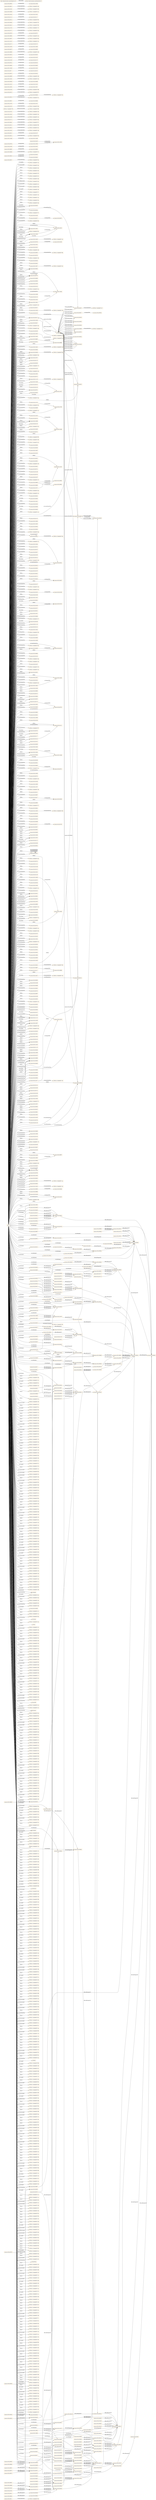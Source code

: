 digraph ar2dtool_diagram { 
rankdir=LR;
size="1501"
node [shape = rectangle, color="orange"]; "resource:SIO_000511" "resource:SIO_000520" "resource:SIO_000554" "resource:SIO_000344" "-5f287de:174e36e9cff:-7f72" "resource:SIO_001265" "resource:SIO_000806" "-5f287de:174e36e9cff:-7f43" "-5f287de:174e36e9cff:-7f3a" "resource:SIO_000112" "-5f287de:174e36e9cff:-7c93" "-5f287de:174e36e9cff:-7f6e" "resource:SIO_000072" "resource:SIO_000452" "resource:SIO_010001" "-5f287de:174e36e9cff:-7fb2" "resource:SIO_010010" "resource:SIO_010009" "resource:SIO_010341" "resource:SIO_001001" "-5f287de:174e36e9cff:-7e4f" "resource:SIO_010456" "-5f287de:174e36e9cff:-7f15" "resource:SIO_000750" "-5f287de:174e36e9cff:-7cfd" "resource:SIO_000256" "resource:SIO_000431" "resource:SIO_000758" "resource:SIO_000391" "resource:SIO_000692" "resource:SIO_000402" "resource:SIO_001091" "resource:SIO_010336" "resource:SIO_000776" "resource:SIO_000494" "resource:SIO_000056" "resource:SIO_010530" "resource:SIO_001014" "-5f287de:174e36e9cff:-7d1e" "resource:SIO_001405" "resource:SIO_000016" "resource:SIO_000092" "resource:SIO_010368" "resource:SIO_001216" "resource:SIO_010289" "resource:SIO_010416" "resource:SIO_010048" "resource:SIO_010057" "-5f287de:174e36e9cff:-7e26" "resource:SIO_000167" "resource:SIO_000314" "resource:SIO_010375" "resource:SIO_001232" "resource:SIO_000962" "resource:SIO_010464" "resource:SIO_010295" "resource:SIO_000417" "-5f287de:174e36e9cff:-7dab" "-5f287de:174e36e9cff:-7ea8" "resource:SIO_000106" "resource:SIO_000720" "resource:SIO_010450" "resource:SIO_010458" "resource:SIO_000532" "resource:SIO_000708" "resource:SIO_000070" "resource:SIO_000404" "resource:SIO_010346" "-5f287de:174e36e9cff:-7e9e" "resource:SIO_010075" "resource:SIO_001176" "resource:SIO_000185" "-5f287de:174e36e9cff:-7c7f" "resource:SIO_001224" "-5f287de:174e36e9cff:-7e54" "resource:SIO_010035" "resource:SIO_000715" "resource:SIO_010362" "resource:SIO_001210" "resource:SIO_001197" "resource:SIO_000116" "-5f287de:174e36e9cff:-7cb8" "resource:SIO_001218" "resource:SIO_000810" "resource:SIO_000125" "resource:SIO_000701" "resource:SIO_000076" "resource:SIO_000456" "-5f287de:174e36e9cff:-7dea" "resource:SIO_010442" "-5f287de:174e36e9cff:-7f27" "resource:SIO_000268" "-5f287de:174e36e9cff:-7fe3" "resource:SIO_000499" "-5f287de:174e36e9cff:-7ca2" "resource:SIO_001010" "resource:SIO_011126" "resource:SIO_000754" "resource:SIO_010008" "-5f287de:174e36e9cff:-7dbe" "resource:SIO_001135" "-5f287de:174e36e9cff:-7d52" "resource:SIO_001095" "resource:SIO_000089" "resource:SIO_001008" "resource:SIO_010455" "resource:SIO_000722" "resource:SIO_001045" "resource:SIO_010462" "-5f287de:174e36e9cff:-7ff0" "-5f287de:174e36e9cff:-7ff8" "resource:SIO_001353" "-5f287de:174e36e9cff:-7d58" "-5f287de:174e36e9cff:-7f05" "-5f287de:174e36e9cff:-7fc1" "-5f287de:174e36e9cff:-7eb2" "resource:SIO_010101" "resource:SIO_000036" "resource:SIO_000647" "resource:SIO_000538" "resource:SIO_010497" "resource:SIO_001291" "resource:SIO_010783" "resource:SIO_000458" "-5f287de:174e36e9cff:-7f97" "resource:SIO_001174" "resource:SIO_000913" "resource:SIO_000915" "-5f287de:174e36e9cff:-7d9b" "-5f287de:174e36e9cff:-7e59" "resource:SIO_000613" "resource:SIO_000713" "resource:SIO_001188" "resource:SIO_000756" "-5f287de:174e36e9cff:-7ffc" "resource:SIO_001297" "resource:SIO_010047" "resource:SIO_000123" "-5f287de:174e36e9cff:-7e75" "resource:SIO_000074" "resource:SIO_000083" "resource:SIO_010448" "-5f287de:174e36e9cff:-7da5" "resource:SIO_010533" "-5f287de:174e36e9cff:-7ce3" "resource:SIO_000468" "resource:SIO_000014" "resource:SIO_000516" "-5f287de:174e36e9cff:-7cb4" "-5f287de:174e36e9cff:-7f1e" "resource:SIO_001093" "resource:SIO_000500" "resource:SIO_010051" "resource:SIO_001043" "resource:SIO_000508" "resource:SIO_000429" "-5f287de:174e36e9cff:-7e1d" "resource:SIO_000809" "resource:SIO_010432" "resource:SIO_010782" "resource:SIO_000960" "resource:SIO_001132" "resource:SIO_010004" "-5f287de:174e36e9cff:-7fda" "resource:SIO_000524" "resource:SIO_000550" "-5f287de:174e36e9cff:-7f5d" "resource:SIO_010020" "resource:SIO_000034" "resource:SIO_000434" "-5f287de:174e36e9cff:-7dda" "resource:SIO_000577" "resource:SIO_000005" "resource:SIO_010309" "-5f287de:174e36e9cff:-7cf1" "resource:SIO_010344" "-5f287de:174e36e9cff:-7e16" "-5f287de:174e36e9cff:-7e0f" "resource:SIO_000747" "resource:SIO_000279" "resource:SIO_000441" "resource:SIO_000327" "resource:SIO_000462" "resource:SIO_000143" "-5f287de:174e36e9cff:-7c8f" "resource:SIO_001295" "resource:SIO_000114" "resource:SIO_000454" "-5f287de:174e36e9cff:-7d28" "resource:SIO_000052" "resource:SIO_010378" "-5f287de:174e36e9cff:-7cd5" "resource:SIO_000353" "resource:SIO_001370" "resource:SIO_001269" "resource:SIO_000012" "resource:SIO_000752" "resource:SIO_000555" "resource:SIO_001107" "-5f287de:174e36e9cff:-7e3d" "resource:SIO_001301" "-5f287de:174e36e9cff:-7da1" "resource:SIO_001035" "resource:SIO_001266" "resource:SIO_011001" "resource:SIO_000541" "resource:SIO_000270" "resource:SIO_000318" "resource:SIO_000549" "-5f287de:174e36e9cff:-7edd" "resource:SIO_001071" "resource:SIO_000512" "resource:SIO_000579" "resource:SIO_010460" "resource:SIO_010011" "resource:SIO_000638" "-5f287de:174e36e9cff:-7d77" "resource:SIO_001273" "resource:SIO_010410" "-5f287de:174e36e9cff:-7f60" "resource:SIO_000609" "resource:SIO_000148" "resource:SIO_011118" "resource:SIO_001213" "-5f287de:174e36e9cff:-7e43" "resource:SIO_000704" "resource:SIO_010342" "-5f287de:174e36e9cff:-7f36" "resource:SIO_010071" "resource:SIO_000460" "resource:SIO_010039" "resource:SIO_000257" "-5f287de:174e36e9cff:-7fd2" "resource:SIO_000805" "resource:SIO_010337" "resource:SIO_000664" "-5f287de:174e36e9cff:-7cbf" "resource:SIO_001233" "resource:SIO_001375" "-5f287de:174e36e9cff:-7dfa" "-5f287de:174e36e9cff:-7ce9" "resource:SIO_001267" "-5f287de:174e36e9cff:-7d7d" "-5f287de:174e36e9cff:-7cb2" "resource:SIO_000261" "-5f287de:174e36e9cff:-7cbc" "-5f287de:174e36e9cff:-7e6c" "resource:SIO_010058" "resource:SIO_010451" "resource:SIO_001041" "resource:SIO_010459" "-5f287de:174e36e9cff:-7de2" "resource:SIO_000807" "resource:SIO_010358" "resource:SIO_000963" "resource:SIO_010780" "resource:SIO_000113" "resource:SIO_000004" "resource:SIO_000370" "resource:SIO_010296" "resource:SIO_010002" "-5f287de:174e36e9cff:-7f9b" "resource:SIO_000405" "resource:SIO_000440" "resource:SIO_000448" "resource:SIO_000721" "resource:SIO_000751" "resource:SIO_000902" "resource:SIO_000432" "resource:SIO_010096" "resource:SIO_001294" "resource:SIO_001211" "-5f287de:174e36e9cff:-7f57" "resource:SIO_000702" "-5f287de:174e36e9cff:-7d6a" "resource:SIO_010334" "resource:SIO_001177" "-5f287de:174e36e9cff:-7f93" "resource:SIO_000269" "resource:SIO_001015" "-5f287de:174e36e9cff:-7f1b" "resource:SIO_000390" "resource:SIO_010443" "resource:SIO_000457" "resource:SIO_010043" "resource:SIO_001090" "resource:SIO_000505" "-5f287de:174e36e9cff:-7cea" "resource:SIO_001046" "resource:SIO_000168" "resource:SIO_000321" "resource:SIO_001116" "resource:SIO_010376" "-5f287de:174e36e9cff:-7dcc" "resource:SIO_010424" "resource:SIO_000965" "resource:SIO_000418" "resource:SIO_001009" "resource:SIO_010056" "resource:SIO_000723" "-5f287de:174e36e9cff:-7e92" "resource:SIO_001264" "resource:SIO_010090" "resource:SIO_011007" "-5f287de:174e36e9cff:-7c99" "-5f287de:174e36e9cff:-7c9a" "resource:SIO_000111" "-5f287de:174e36e9cff:-7cce" "resource:SIO_000097" "resource:SIO_010463" "resource:SIO_010000" "resource:SIO_000903" "-5f287de:174e36e9cff:-7f77" "resource:SIO_000614" "resource:SIO_000640" "resource:SIO_000146" "resource:SIO_000648" "resource:SIO_000430" "resource:SIO_001292" "-5f287de:174e36e9cff:-7f48" "resource:SIO_000289" "resource:SIO_000707" "-5f287de:174e36e9cff:-7eec" "resource:SIO_000337" "resource:SIO_000401" "resource:SIO_000459" "resource:SIO_000523" "resource:SIO_010340" "resource:SIO_010074" "resource:SIO_001175" "resource:SIO_001040" "resource:SIO_000914" "resource:SIO_000275" "resource:SIO_000675" "resource:SIO_000784" "-5f287de:174e36e9cff:-7e62" "resource:SIO_000714" "resource:SIO_011121" "resource:SIO_001298" "-5f287de:174e36e9cff:-7c70" "resource:SIO_001215" "resource:SIO_010288" "resource:SIO_010415" "resource:SIO_001136" "resource:SIO_000342" "resource:SIO_000376" "-5f287de:174e36e9cff:-7d6e" "resource:SIO_000166" "resource:SIO_010508" "-5f287de:174e36e9cff:-7e2c" "resource:SIO_001231" "resource:SIO_000015" "resource:SIO_000580" "resource:SIO_000091" "resource:SIO_000150" "resource:SIO_010076" "resource:SIO_000995" "resource:SIO_001270" "-5f287de:174e36e9cff:-7d10" "resource:SIO_000307" "-5f287de:174e36e9cff:-7e6f" "resource:SIO_001094" "resource:SIO_000559" "resource:SIO_000501" "-5f287de:174e36e9cff:-7fac" "resource:SIO_000509" "resource:SIO_001262" "resource:SIO_010457" "resource:SIO_000762" "-5f287de:174e36e9cff:-7e1e" "-5f287de:174e36e9cff:-7db4" "-5f287de:174e36e9cff:-7ec7" "resource:SIO_001074" "resource:SIO_000539" "resource:SIO_000961" "resource:SIO_010005" "-5f287de:174e36e9cff:-7fb6" "resource:SIO_010345" "-5f287de:174e36e9cff:-7d73" "resource:SIO_000328" "resource:SIO_010100" "resource:SIO_000463" "resource:SIO_000144" "resource:SIO_000035" "resource:SIO_000435" "resource:SIO_010094" "resource:SIO_000395" "resource:SIO_010029" "-5f287de:174e36e9cff:-7c9e" "resource:SIO_000578" "resource:SIO_000115" "resource:SIO_001217" "resource:SIO_000006" "resource:SIO_000124" "resource:SIO_000626" "resource:SIO_001289" "resource:SIO_000498" "resource:SIO_000131" "resource:SIO_000653" "resource:SIO_000753" "resource:SIO_000997" "resource:SIO_001296" "resource:SIO_001209" "resource:SIO_000333" "-5f287de:174e36e9cff:-7ed5" "resource:SIO_000455" "-5f287de:174e36e9cff:-7e7b" "resource:SIO_000503" "resource:SIO_000162" "-5f287de:174e36e9cff:-7ca9" "resource:SIO_000284" "resource:SIO_001227" "resource:SIO_010038" "resource:SIO_000354" "resource:SIO_011125" "resource:SIO_010299" "resource:SIO_010007" "-5f287de:174e36e9cff:-7daf" "-5f287de:174e36e9cff:-7d02" "resource:SIO_000556" "resource:SIO_010411" "resource:SIO_010310" "resource:SIO_010054" "resource:SIO_001145" "resource:SIO_001302" "resource:SIO_000592" "resource:SIO_011002" "resource:SIO_011119" "resource:SIO_000428" "resource:SIO_000437" "resource:SIO_010099" "resource:SIO_001072" "resource:SIO_000069" "resource:SIO_000000" "resource:SIO_000400" "resource:SIO_000967" "resource:SIO_010461" "resource:SIO_000639" "resource:SIO_001274" "resource:SIO_000396" "resource:SIO_001003" "resource:SIO_000564" "resource:SIO_000719" "resource:SIO_000612" "resource:SIO_000258" "-5f287de:174e36e9cff:-7d85" "resource:SIO_001214" "resource:SIO_001290" "resource:SIO_000755" "resource:SIO_001336" "resource:SIO_000705" "resource:SIO_000694" "resource:SIO_010046" "resource:SIO_000122" "-5f287de:174e36e9cff:-7f7c" "resource:SIO_001038" "resource:SIO_010072" "-5f287de:174e36e9cff:-7c61" "resource:SIO_010532" "resource:SIO_000959" "resource:SIO_000476" "resource:SIO_000651" "resource:SIO_010025" "resource:SIO_001050" "resource:SIO_000794" "resource:SIO_001139" "resource:SIO_000073" "resource:SIO_000453" "resource:SIO_000340" "resource:SIO_010447" "resource:SIO_010059" "-5f287de:174e36e9cff:-7f8f" "resource:SIO_000483" "resource:SIO_010506" "resource:SIO_000319" "resource:SIO_001234" "-5f287de:174e36e9cff:-7d63" "resource:SIO_000262" "-5f287de:174e36e9cff:-7c79" "resource:SIO_000449" "resource:SIO_000108" "resource:SIO_010052" "resource:SIO_000507" "resource:SIO_001260" "resource:SIO_000808" "resource:SIO_010359" "resource:SIO_010423" "resource:SIO_000589" "resource:SIO_000017" "resource:SIO_010003" "resource:SIO_010343" "resource:SIO_000562" "-5f287de:174e36e9cff:-7e65" "-5f287de:174e36e9cff:-7d3c" "resource:SIO_000142" "resource:SIO_000433" "resource:SIO_000469" "resource:SIO_000078" "resource:SIO_010044" "resource:SIO_000780" "resource:SIO_010030" "resource:SIO_000616" "resource:SIO_000966" "resource:SIO_000302" "resource:SIO_010363" "resource:SIO_010284" "resource:SIO_000080" "-5f287de:174e36e9cff:-7cc8" "resource:SIO_000984" "resource:SIO_001047" "-5f287de:174e36e9cff:-7d84" "resource:SIO_001117" "resource:SIO_010377" "resource:SIO_010091" "-5f287de:174e36e9cff:-7f2f" "resource:SIO_010425" ; /*classes style*/
	"resource:SIO_010009" -> "resource:SIO_010010" [ label = "owl:disjointWith" ];
	"resource:SIO_001098" -> "resource:SIO_000272" [ label = "rdfs:subPropertyOf" ];
	"resource:SIO_010462" -> "resource:SIO_010463" [ label = "owl:disjointWith" ];
	"resource:SIO_001279" -> "resource:SIO_000008" [ label = "rdfs:subPropertyOf" ];
	"resource:SIO_010377" -> "resource:SIO_010378" [ label = "owl:disjointWith" ];
	"resource:SIO_010377" -> "-5f287de:174e36e9cff:-7cbf" [ label = "owl:equivalentClass" ];
	"resource:SIO_000232" -> "resource:SIO_000062" [ label = "rdfs:subPropertyOf" ];
	"resource:SIO_000805" -> "resource:SIO_000806" [ label = "owl:disjointWith" ];
	"resource:SIO_010432" -> "-5f287de:174e36e9cff:-7cb4" [ label = "owl:equivalentClass" ];
	"resource:SIO_000202" -> "resource:SIO_000145" [ label = "rdfs:subPropertyOf" ];
	"resource:SIO_000093" -> "resource:SIO_000068" [ label = "rdfs:subPropertyOf" ];
	"resource:SIO_001280" -> "resource:SIO_000011" [ label = "rdfs:subPropertyOf" ];
	"resource:SIO_000274" -> "resource:SIO_000497" [ label = "rdfs:subPropertyOf" ];
	"resource:SIO_000274" -> "resource:SIO_000244" [ label = "rdfs:subPropertyOf" ];
	"resource:SIO_001008" -> "-5f287de:174e36e9cff:-7e16" [ label = "owl:equivalentClass" ];
	"resource:SIO_000455" -> "resource:SIO_000458" [ label = "owl:disjointWith" ];
	"resource:SIO_000455" -> "-5f287de:174e36e9cff:-7f1e" [ label = "owl:equivalentClass" ];
	"resource:SIO_000063" -> "resource:SIO_000062" [ label = "rdfs:subPropertyOf" ];
	"resource:SIO_010082" -> "resource:SIO_010078" [ label = "rdfs:subPropertyOf" ];
	"resource:SIO_000244" -> "resource:SIO_000352" [ label = "rdfs:subPropertyOf" ];
	"resource:SIO_000636" -> "resource:SIO_000352" [ label = "rdfs:subPropertyOf" ];
	"resource:SIO_000425" -> "resource:SIO_000001" [ label = "rdfs:subPropertyOf" ];
	"resource:SIO_000214" -> "resource:SIO_000425" [ label = "rdfs:subPropertyOf" ];
	"resource:SIO_000793" -> "resource:SIO_000687" [ label = "rdfs:subPropertyOf" ];
	"resource:SIO_001401" -> "resource:SIO_001154" [ label = "rdfs:subPropertyOf" ];
	"resource:SIO_000974" -> "resource:SIO_000053" [ label = "rdfs:subPropertyOf" ];
	"resource:SIO_000497" -> "resource:SIO_000272" [ label = "rdfs:subPropertyOf" ];
	"resource:SIO_010782" -> "resource:SIO_010783" [ label = "owl:disjointWith" ];
	"resource:SIO_000286" -> "resource:SIO_000497" [ label = "rdfs:subPropertyOf" ];
	"resource:SIO_000552" -> "resource:SIO_000230" [ label = "rdfs:subPropertyOf" ];
	"resource:SIO_001262" -> "-5f287de:174e36e9cff:-7d85" [ label = "owl:equivalentClass" ];
	"resource:SIO_000341" -> "resource:SIO_000425" [ label = "rdfs:subPropertyOf" ];
	"resource:SIO_000733" -> "resource:SIO_000737" [ label = "rdfs:subPropertyOf" ];
	"resource:SIO_000437" -> "-5f287de:174e36e9cff:-7f3a" [ label = "owl:equivalentClass" ];
	"resource:SIO_010456" -> "-5f287de:174e36e9cff:-7c9a" [ label = "owl:equivalentClass" ];
	"resource:SIO_000311" -> "resource:SIO_000232" [ label = "rdfs:subPropertyOf" ];
	"resource:SIO_000226" -> "resource:SIO_000236" [ label = "rdfs:subPropertyOf" ];
	"resource:SIO_000775" -> "resource:SIO_000773" [ label = "rdfs:subPropertyOf" ];
	"resource:SIO_000268" -> "-5f287de:174e36e9cff:-7f6e" [ label = "owl:equivalentClass" ];
	"resource:SIO_000142" -> "resource:SIO_000143" [ label = "owl:disjointWith" ];
	"resource:SIO_000449" -> "resource:SIO_000468" [ label = "owl:disjointWith" ];
	"resource:SIO_000323" -> "resource:SIO_000128" [ label = "rdfs:subPropertyOf" ];
	"resource:SIO_001159" -> "resource:SIO_000062" [ label = "rdfs:subPropertyOf" ];
	"resource:SIO_000208" -> "resource:SIO_000773" [ label = "rdfs:subPropertyOf" ];
	"resource:SIO_000365" -> "resource:SIO_000219" [ label = "rdfs:subPropertyOf" ];
	"resource:SIO_000631" -> "resource:SIO_000628" [ label = "rdfs:subPropertyOf" ];
	"resource:SIO_000420" -> "resource:SIO_000425" [ label = "rdfs:subPropertyOf" ];
	"resource:SIO_000335" -> "resource:SIO_000652" [ label = "rdfs:subPropertyOf" ];
	"resource:SIO_000335" -> "resource:SIO_000293" [ label = "rdfs:subPropertyOf" ];
	"resource:SIO_000124" -> "-5f287de:174e36e9cff:-7f93" [ label = "owl:equivalentClass" ];
	"resource:SIO_001045" -> "-5f287de:174e36e9cff:-7e0f" [ label = "owl:equivalentClass" ];
	"resource:SIO_010058" -> "resource:SIO_010059" [ label = "owl:disjointWith" ];
	"resource:SIO_000673" -> "resource:SIO_000671" [ label = "rdfs:subPropertyOf" ];
	"resource:SIO_000462" -> "resource:SIO_000463" [ label = "owl:disjointWith" ];
	"resource:SIO_000251" -> "resource:SIO_000249" [ label = "rdfs:subPropertyOf" ];
	"resource:SIO_000643" -> "resource:SIO_000224" [ label = "rdfs:subPropertyOf" ];
	"resource:SIO_000558" -> "resource:SIO_010302" [ label = "rdfs:subPropertyOf" ];
	"resource:SIO_001353" -> "-5f287de:174e36e9cff:-7d6e" [ label = "owl:equivalentClass" ];
	"resource:SIO_000221" -> "resource:SIO_000008" [ label = "rdfs:subPropertyOf" ];
	"resource:SIO_010336" -> "resource:SIO_010337" [ label = "owl:disjointWith" ];
	"resource:SIO_000709" -> "resource:SIO_000001" [ label = "rdfs:subPropertyOf" ];
	"resource:SIO_000293" -> "resource:SIO_000203" [ label = "rdfs:subPropertyOf" ];
	"resource:SIO_011126" -> "-5f287de:174e36e9cff:-7c61" [ label = "owl:equivalentClass" ];
	"resource:SIO_000655" -> "resource:SIO_000294" [ label = "rdfs:subPropertyOf" ];
	"resource:SIO_000052" -> "-5f287de:174e36e9cff:-7fda" [ label = "owl:equivalentClass" ];
	"resource:SIO_000710" -> "resource:SIO_000709" [ label = "rdfs:subPropertyOf" ];
	"resource:SIO_000233" -> "resource:SIO_000011" [ label = "rdfs:subPropertyOf" ];
	"resource:SIO_001154" -> "resource:SIO_000294" [ label = "rdfs:subPropertyOf" ];
	"resource:SIO_000203" -> "resource:SIO_000322" [ label = "rdfs:subPropertyOf" ];
	"resource:SIO_000697" -> "resource:SIO_000709" [ label = "rdfs:subPropertyOf" ];
	"resource:SIO_001009" -> "resource:SIO_001010" [ label = "owl:disjointWith" ];
	"resource:SIO_010083" -> "resource:SIO_010079" [ label = "rdfs:subPropertyOf" ];
	"resource:SIO_000064" -> "resource:SIO_000219" [ label = "rdfs:subPropertyOf" ];
	"resource:SIO_000456" -> "resource:SIO_000457" [ label = "owl:disjointWith" ];
	"resource:SIO_000245" -> "resource:SIO_000294" [ label = "rdfs:subPropertyOf" ];
	"resource:SIO_000511" -> "-5f287de:174e36e9cff:-7f05" [ label = "owl:equivalentClass" ];
	"resource:SIO_000426" -> "resource:SIO_000425" [ label = "rdfs:subPropertyOf" ];
	"resource:SIO_000215" -> "resource:SIO_000011" [ label = "rdfs:subPropertyOf" ];
	"resource:SIO_001402" -> "resource:SIO_001154" [ label = "rdfs:subPropertyOf" ];
	"resource:SIO_000975" -> "resource:SIO_000093" [ label = "rdfs:subPropertyOf" ];
	"resource:SIO_000679" -> "resource:SIO_000054" [ label = "rdfs:subPropertyOf" ];
	"resource:SIO_000553" -> "resource:SIO_000231" [ label = "rdfs:subPropertyOf" ];
	"resource:SIO_000342" -> "-5f287de:174e36e9cff:-7f48" [ label = "owl:equivalentClass" ];
	"resource:SIO_000734" -> "resource:SIO_000699" [ label = "rdfs:subPropertyOf" ];
	"resource:SIO_000257" -> "resource:SIO_000258" [ label = "owl:disjointWith" ];
	"resource:SIO_000131" -> "resource:SIO_001197" [ label = "owl:disjointWith" ];
	"resource:SIO_000523" -> "resource:SIO_000524" [ label = "owl:disjointWith" ];
	"resource:SIO_010457" -> "-5f287de:174e36e9cff:-7c93" [ label = "owl:equivalentClass" ];
	"resource:SIO_000312" -> "resource:SIO_000229" [ label = "rdfs:subPropertyOf" ];
	"resource:SIO_000704" -> "resource:SIO_000721" [ label = "owl:disjointWith" ];
	"resource:SIO_000227" -> "resource:SIO_000643" [ label = "rdfs:subPropertyOf" ];
	"resource:SIO_000680" -> "resource:SIO_000679" [ label = "rdfs:subPropertyOf" ];
	"resource:SIO_010005" -> "resource:SIO_010047" [ label = "owl:disjointWith" ];
	"resource:SIO_000269" -> "resource:SIO_000270" [ label = "owl:disjointWith" ];
	"resource:SIO_010288" -> "resource:SIO_010289" [ label = "owl:disjointWith" ];
	"resource:SIO_000324" -> "resource:SIO_000202" [ label = "rdfs:subPropertyOf" ];
	"resource:SIO_010343" -> "-5f287de:174e36e9cff:-7cea" [ label = "owl:equivalentClass" ];
	"resource:SIO_000692" -> "resource:SIO_000694" [ label = "owl:disjointWith" ];
	"resource:SIO_000028" -> "resource:SIO_000145" [ label = "rdfs:subPropertyOf" ];
	"resource:SIO_000209" -> "resource:SIO_000773" [ label = "rdfs:subPropertyOf" ];
	"resource:SIO_000577" -> "resource:SIO_000578" [ label = "owl:disjointWith" ];
	"resource:SIO_000758" -> "resource:SIO_001093" [ label = "owl:disjointWith" ];
	"resource:SIO_000240" -> "resource:SIO_000203" [ label = "rdfs:subPropertyOf" ];
	"resource:SIO_000632" -> "resource:SIO_000210" [ label = "rdfs:subPropertyOf" ];
	"resource:SIO_000421" -> "resource:SIO_000425" [ label = "rdfs:subPropertyOf" ];
	"resource:SIO_000210" -> "resource:SIO_000628" [ label = "rdfs:subPropertyOf" ];
	"resource:SIO_000125" -> "-5f287de:174e36e9cff:-7f8f" [ label = "owl:equivalentClass" ];
	"resource:SIO_001046" -> "resource:SIO_001047" [ label = "owl:disjointWith" ];
	"resource:SIO_010410" -> "-5f287de:174e36e9cff:-7cbc" [ label = "owl:equivalentClass" ];
	"resource:SIO_000970" -> "resource:SIO_000975" [ label = "rdfs:subPropertyOf" ];
	"resource:SIO_001101" -> "resource:SIO_000709" [ label = "rdfs:subPropertyOf" ];
	"resource:SIO_000674" -> "resource:SIO_000672" [ label = "rdfs:subPropertyOf" ];
	"resource:SIO_000589" -> "-5f287de:174e36e9cff:-7eec" [ label = "owl:equivalentClass" ];
	"http://semanticscience.org/ontology/sio.owl" -> "http://creativecommons.org/licenses/by/4.0/" [ label = "terms:license" ];
	"resource:SIO_000252" -> "resource:SIO_000212" [ label = "rdfs:subPropertyOf" ];
	"resource:SIO_000644" -> "resource:SIO_000223" [ label = "rdfs:subPropertyOf" ];
	"resource:SIO_001269" -> "resource:SIO_001270" [ label = "owl:disjointWith" ];
	"resource:SIO_000222" -> "resource:SIO_000011" [ label = "rdfs:subPropertyOf" ];
	"resource:SIO_000011" -> "resource:SIO_000001" [ label = "rdfs:subPropertyOf" ];
	"resource:SIO_000318" -> "resource:SIO_000319" [ label = "owl:disjointWith" ];
	"resource:SIO_000294" -> "resource:SIO_000243" [ label = "rdfs:subPropertyOf" ];
	"resource:SIO_010000" -> "-5f287de:174e36e9cff:-7d63" [ label = "owl:equivalentClass" ];
	"resource:SIO_001209" -> "-5f287de:174e36e9cff:-7d9b" [ label = "owl:equivalentClass" ];
	"resource:SIO_000656" -> "resource:SIO_000655" [ label = "rdfs:subPropertyOf" ];
	"resource:SIO_000053" -> "resource:SIO_000028" [ label = "rdfs:subPropertyOf" ];
	"resource:SIO_000234" -> "resource:SIO_000008" [ label = "rdfs:subPropertyOf" ];
	"resource:SIO_001155" -> "resource:SIO_000352" [ label = "rdfs:subPropertyOf" ];
	"resource:SIO_000807" -> "resource:SIO_000808" [ label = "owl:disjointWith" ];
	"resource:SIO_001210" -> "resource:SIO_001211" [ label = "owl:disjointWith" ];
	"resource:SIO_000204" -> "resource:SIO_000322" [ label = "rdfs:subPropertyOf" ];
	"resource:SIO_000095" -> "resource:SIO_000011" [ label = "rdfs:subPropertyOf" ];
	"resource:SIO_000668" -> "resource:SIO_000628" [ label = "rdfs:subPropertyOf" ];
	"resource:SIO_010295" -> "resource:SIO_010296" [ label = "owl:disjointWith" ];
	"resource:SIO_000246" -> "resource:SIO_000245" [ label = "rdfs:subPropertyOf" ];
	"resource:SIO_000427" -> "resource:SIO_000424" [ label = "rdfs:subPropertyOf" ];
	"resource:SIO_000216" -> "resource:SIO_000008" [ label = "rdfs:subPropertyOf" ];
	"resource:SIO_001403" -> "resource:SIO_000001" [ label = "rdfs:subPropertyOf" ];
	"resource:SIO_000005" -> "resource:SIO_000340" [ label = "owl:disjointWith" ];
	"resource:SIO_000288" -> "resource:SIO_000203" [ label = "rdfs:subPropertyOf" ];
	"resource:SIO_000554" -> "resource:SIO_000555" [ label = "owl:disjointWith" ];
	"resource:SIO_000469" -> "-5f287de:174e36e9cff:-7f15" [ label = "owl:equivalentClass" ];
	"resource:SIO_010362" -> "-5f287de:174e36e9cff:-7cce" [ label = "owl:equivalentClass" ];
	"resource:SIO_000735" -> "resource:SIO_000733" [ label = "rdfs:subPropertyOf" ];
	"resource:SIO_000132" -> "resource:SIO_000322" [ label = "rdfs:subPropertyOf" ];
	"resource:SIO_010458" -> "-5f287de:174e36e9cff:-7c8f" [ label = "owl:equivalentClass" ];
	"resource:SIO_000313" -> "resource:SIO_000310" [ label = "rdfs:subPropertyOf" ];
	"resource:SIO_000892" -> "resource:SIO_000212" [ label = "rdfs:subPropertyOf" ];
	"resource:SIO_000228" -> "resource:SIO_000644" [ label = "rdfs:subPropertyOf" ];
	"resource:SIO_000681" -> "resource:SIO_000679" [ label = "rdfs:subPropertyOf" ];
	"resource:SIO_000017" -> "resource:SIO_000354" [ label = "owl:disjointWith" ];
	"resource:SIO_010302" -> "resource:SIO_000272" [ label = "rdfs:subPropertyOf" ];
	"resource:SIO_000089" -> "-5f287de:174e36e9cff:-7fc1" [ label = "owl:equivalentClass" ];
	"resource:SIO_000440" -> "-5f287de:174e36e9cff:-7f2f" [ label = "owl:equivalentClass" ];
	"resource:SIO_000355" -> "resource:SIO_000229" [ label = "rdfs:subPropertyOf" ];
	"resource:SIO_000059" -> "resource:SIO_000008" [ label = "rdfs:subPropertyOf" ];
	"resource:SIO_010078" -> "resource:SIO_000338" [ label = "rdfs:subPropertyOf" ];
	"resource:SIO_000325" -> "-5f287de:174e36e9cff:-7ff4" [ label = "owl:propertyChainAxiom" ];
	"resource:SIO_000325" -> "resource:SIO_000322" [ label = "rdfs:subPropertyOf" ];
	"resource:SIO_001035" -> "resource:SIO_001038" [ label = "owl:disjointWith" ];
	"resource:SIO_000029" -> "resource:SIO_000096" [ label = "rdfs:subPropertyOf" ];
	"resource:SIO_001301" -> "resource:SIO_001302" [ label = "owl:disjointWith" ];
	"resource:SIO_010048" -> "resource:SIO_010052" [ label = "owl:disjointWith" ];
	"resource:SIO_000482" -> "resource:SIO_000283" [ label = "rdfs:subPropertyOf" ];
	"resource:SIO_000060" -> "resource:SIO_000205" [ label = "rdfs:subPropertyOf" ];
	"resource:SIO_000452" -> "resource:SIO_000454" [ label = "owl:disjointWith" ];
	"resource:SIO_000452" -> "resource:SIO_000453" [ label = "owl:disjointWith" ];
	"resource:SIO_000241" -> "resource:SIO_000652" [ label = "rdfs:subPropertyOf" ];
	"resource:SIO_000241" -> "resource:SIO_000211" [ label = "rdfs:subPropertyOf" ];
	"resource:SIO_000633" -> "resource:SIO_000205" [ label = "rdfs:subPropertyOf" ];
	"resource:SIO_000422" -> "resource:SIO_000283" [ label = "rdfs:subPropertyOf" ];
	"resource:SIO_000211" -> "resource:SIO_000203" [ label = "rdfs:subPropertyOf" ];
	"resource:SIO_000971" -> "resource:SIO_000974" [ label = "rdfs:subPropertyOf" ];
	"resource:SIO_000307" -> "-5f287de:174e36e9cff:-7f60" [ label = "owl:equivalentClass" ];
	"resource:SIO_000283" -> "resource:SIO_000272" [ label = "rdfs:subPropertyOf" ];
	"resource:SIO_000675" -> "-5f287de:174e36e9cff:-7ec7" [ label = "owl:equivalentClass" ];
	"resource:SIO_000072" -> "resource:SIO_000073" [ label = "owl:disjointWith" ];
	"resource:SIO_000253" -> "resource:SIO_000008" [ label = "rdfs:subPropertyOf" ];
	"resource:SIO_001174" -> "-5f287de:174e36e9cff:-7dbe" [ label = "owl:equivalentClass" ];
	"resource:SIO_000223" -> "resource:SIO_000008" [ label = "rdfs:subPropertyOf" ];
	"resource:SIO_010423" -> "-5f287de:174e36e9cff:-7cb8" [ label = "owl:equivalentClass" ];
	"resource:SIO_000772" -> "resource:SIO_000631" [ label = "rdfs:subPropertyOf" ];
	"resource:SIO_000687" -> "resource:SIO_000322" [ label = "rdfs:subPropertyOf" ];
	"resource:SIO_001090" -> "resource:SIO_001091" [ label = "owl:disjointWith" ];
	"resource:SIO_000657" -> "resource:SIO_000352" [ label = "rdfs:subPropertyOf" ];
	"resource:SIO_000054" -> "resource:SIO_000053" [ label = "rdfs:subPropertyOf" ];
	"resource:SIO_000235" -> "resource:SIO_000586" [ label = "rdfs:subPropertyOf" ];
	"resource:SIO_001156" -> "resource:SIO_000294" [ label = "rdfs:subPropertyOf" ];
	"resource:SIO_001156" -> "resource:SIO_000229" [ label = "rdfs:subPropertyOf" ];
	"resource:SIO_000205" -> "resource:SIO_000212" [ label = "rdfs:subPropertyOf" ];
	"resource:SIO_000784" -> "resource:SIO_010048" [ label = "owl:disjointWith" ];
	"resource:SIO_000699" -> "resource:SIO_000737" [ label = "rdfs:subPropertyOf" ];
	"resource:SIO_000965" -> "-5f287de:174e36e9cff:-7e43" [ label = "owl:equivalentClass" ];
	"resource:SIO_000096" -> "resource:SIO_000093" [ label = "rdfs:subPropertyOf" ];
	"resource:SIO_000362" -> "resource:SIO_000008" [ label = "rdfs:subPropertyOf" ];
	"resource:SIO_000277" -> "resource:SIO_000631" [ label = "rdfs:subPropertyOf" ];
	"resource:SIO_000066" -> "resource:SIO_000253" [ label = "rdfs:subPropertyOf" ];
	"resource:SIO_000458" -> "-5f287de:174e36e9cff:-7f1b" [ label = "owl:equivalentClass" ];
	"resource:SIO_000332" -> "resource:SIO_000563" [ label = "rdfs:subPropertyOf" ];
	"resource:SIO_000247" -> "resource:SIO_000244" [ label = "rdfs:subPropertyOf" ];
	"resource:SIO_000905" -> "resource:SIO_000291" [ label = "rdfs:subPropertyOf" ];
	"resource:SIO_010532" -> "resource:SIO_010533" [ label = "owl:disjointWith" ];
	"resource:SIO_010447" -> "resource:SIO_010448" [ label = "owl:disjointWith" ];
	"resource:SIO_000217" -> "resource:SIO_000223" [ label = "rdfs:subPropertyOf" ];
	"resource:SIO_000609" -> "-5f287de:174e36e9cff:-7edd" [ label = "owl:equivalentClass" ];
	"resource:SIO_001404" -> "resource:SIO_001403" [ label = "rdfs:subPropertyOf" ];
	"resource:SIO_000640" -> "resource:SIO_000751" [ label = "owl:disjointWith" ];
	"resource:SIO_010363" -> "-5f287de:174e36e9cff:-7cc8" [ label = "owl:equivalentClass" ];
	"resource:SIO_000736" -> "resource:SIO_000001" [ label = "rdfs:subPropertyOf" ];
	"resource:SIO_010459" -> "resource:SIO_010460" [ label = "owl:disjointWith" ];
	"resource:SIO_000314" -> "-5f287de:174e36e9cff:-7f5d" [ label = "owl:equivalentClass" ];
	"resource:SIO_000229" -> "resource:SIO_000132" [ label = "rdfs:subPropertyOf" ];
	"resource:SIO_000682" -> "resource:SIO_000029" [ label = "rdfs:subPropertyOf" ];
	"resource:SIO_000652" -> "resource:SIO_000203" [ label = "rdfs:subPropertyOf" ];
	"resource:SIO_001096" -> "resource:SIO_000272" [ label = "rdfs:subPropertyOf" ];
	"resource:SIO_000441" -> "-5f287de:174e36e9cff:-7f27" [ label = "owl:equivalentClass" ];
	"resource:SIO_010375" -> "resource:SIO_010376" [ label = "owl:disjointWith" ];
	"resource:SIO_000356" -> "resource:SIO_000062" [ label = "rdfs:subPropertyOf" ];
	"resource:SIO_001277" -> "resource:SIO_000628" [ label = "rdfs:subPropertyOf" ];
	"resource:SIO_000230" -> "resource:SIO_000132" [ label = "rdfs:subPropertyOf" ];
	"resource:SIO_000145" -> "resource:SIO_000322" [ label = "rdfs:subPropertyOf" ];
	"resource:SIO_010079" -> "resource:SIO_000339" [ label = "rdfs:subPropertyOf" ];
	"resource:SIO_000960" -> "resource:SIO_000962" [ label = "owl:disjointWith" ];
	"resource:SIO_000960" -> "resource:SIO_000961" [ label = "owl:disjointWith" ];
	"resource:SIO_000272" -> "resource:SIO_000736" [ label = "rdfs:subPropertyOf" ];
	"resource:SIO_000579" -> "resource:SIO_000580" [ label = "owl:disjointWith" ];
	"resource:SIO_000061" -> "resource:SIO_000322" [ label = "rdfs:subPropertyOf" ];
	"resource:SIO_010080" -> "resource:SIO_010078" [ label = "rdfs:subPropertyOf" ];
	"resource:SIO_000242" -> "resource:SIO_000652" [ label = "rdfs:subPropertyOf" ];
	"resource:SIO_000242" -> "resource:SIO_000240" [ label = "rdfs:subPropertyOf" ];
	"resource:SIO_000634" -> "resource:SIO_000558" [ label = "rdfs:subPropertyOf" ];
	"resource:SIO_000900" -> "resource:SIO_000216" [ label = "rdfs:subPropertyOf" ];
	"resource:SIO_000549" -> "resource:SIO_000550" [ label = "owl:disjointWith" ];
	"resource:SIO_010442" -> "-5f287de:174e36e9cff:-7ca9" [ label = "owl:equivalentClass" ];
	"resource:SIO_000338" -> "resource:SIO_000563" [ label = "rdfs:subPropertyOf" ];
	"resource:SIO_000338" -> "resource:SIO_000243" [ label = "rdfs:subPropertyOf" ];
	"resource:SIO_000212" -> "resource:SIO_000001" [ label = "rdfs:subPropertyOf" ];
	"resource:SIO_000972" -> "resource:SIO_000974" [ label = "rdfs:subPropertyOf" ];
	"resource:SIO_000495" -> "resource:SIO_000272" [ label = "rdfs:subPropertyOf" ];
	"resource:SIO_010780" -> "-5f287de:174e36e9cff:-7c70" [ label = "owl:equivalentClass" ];
	"resource:SIO_000254" -> "resource:SIO_000011" [ label = "rdfs:subPropertyOf" ];
	"resource:SIO_000646" -> "resource:SIO_000643" [ label = "rdfs:subPropertyOf" ];
	"resource:SIO_000224" -> "resource:SIO_000011" [ label = "rdfs:subPropertyOf" ];
	"resource:SIO_000139" -> "resource:SIO_000132" [ label = "rdfs:subPropertyOf" ];
	"resource:SIO_010424" -> "resource:SIO_010425" [ label = "owl:disjointWith" ];
	"resource:SIO_000773" -> "resource:SIO_000252" [ label = "rdfs:subPropertyOf" ];
	"resource:SIO_000562" -> "resource:SIO_010284" [ label = "owl:disjointWith" ];
	"resource:SIO_000477" -> "resource:SIO_000422" [ label = "rdfs:subPropertyOf" ];
	"resource:SIO_010309" -> "resource:SIO_010310" [ label = "owl:disjointWith" ];
	"resource:SIO_000658" -> "resource:SIO_000657" [ label = "rdfs:subPropertyOf" ];
	"resource:SIO_001242" -> "resource:SIO_000736" [ label = "rdfs:subPropertyOf" ];
	"resource:SIO_001157" -> "resource:SIO_000352" [ label = "rdfs:subPropertyOf" ];
	"resource:SIO_000236" -> "resource:SIO_000646" [ label = "rdfs:subPropertyOf" ];
	"resource:SIO_000628" -> "resource:SIO_000001" [ label = "rdfs:subPropertyOf" ];
	"resource:SIO_000809" -> "-5f287de:174e36e9cff:-7e6f" [ label = "owl:equivalentClass" ];
	"resource:SIO_000206" -> "resource:SIO_000772" [ label = "rdfs:subPropertyOf" ];
	"resource:SIO_000966" -> "resource:SIO_000967" [ label = "owl:disjointWith" ];
	"resource:SIO_000363" -> "resource:SIO_000011" [ label = "rdfs:subPropertyOf" ];
	"resource:SIO_000278" -> "resource:SIO_000252" [ label = "rdfs:subPropertyOf" ];
	"resource:SIO_000810" -> "-5f287de:174e36e9cff:-7e6c" [ label = "owl:equivalentClass" ];
	"resource:SIO_000248" -> "resource:SIO_000352" [ label = "rdfs:subPropertyOf" ];
	"resource:SIO_000122" -> "-5f287de:174e36e9cff:-7f9b" [ label = "owl:equivalentClass" ];
	"resource:SIO_000490" -> "resource:SIO_000482" [ label = "rdfs:subPropertyOf" ];
	"resource:SIO_000218" -> "resource:SIO_000224" [ label = "rdfs:subPropertyOf" ];
	"resource:SIO_000671" -> "resource:SIO_000008" [ label = "rdfs:subPropertyOf" ];
	"resource:SIO_001405" -> "resource:SIO_010052" [ label = "owl:disjointWith" ];
	"resource:SIO_000586" -> "resource:SIO_000644" [ label = "rdfs:subPropertyOf" ];
	"resource:SIO_000641" -> "resource:SIO_000008" [ label = "rdfs:subPropertyOf" ];
	"resource:SIO_000737" -> "resource:SIO_000736" [ label = "rdfs:subPropertyOf" ];
	"resource:SIO_000707" -> "resource:SIO_000708" [ label = "owl:disjointWith" ];
	"resource:SIO_000291" -> "resource:SIO_000230" [ label = "rdfs:subPropertyOf" ];
	"resource:SIO_000080" -> "resource:SIO_000448" [ label = "owl:disjointWith" ];
	"resource:SIO_001097" -> "resource:SIO_000272" [ label = "rdfs:subPropertyOf" ];
	"resource:SIO_010461" -> "resource:SIO_010464" [ label = "owl:disjointWith" ];
	"resource:SIO_001278" -> "resource:SIO_000628" [ label = "rdfs:subPropertyOf" ];
	"resource:SIO_000749" -> "resource:SIO_000737" [ label = "rdfs:subPropertyOf" ];
	"resource:SIO_000231" -> "resource:SIO_000062" [ label = "rdfs:subPropertyOf" ];
	"resource:SIO_000020" -> "resource:SIO_000210" [ label = "rdfs:subPropertyOf" ];
	"resource:SIO_010346" -> "-5f287de:174e36e9cff:-7cd5" [ label = "owl:equivalentClass" ];
	"resource:SIO_000719" -> "resource:SIO_000720" [ label = "owl:disjointWith" ];
	"resource:SIO_000092" -> "-5f287de:174e36e9cff:-7fb6" [ label = "owl:equivalentClass" ];
	"resource:SIO_000484" -> "resource:SIO_000482" [ label = "rdfs:subPropertyOf" ];
	"resource:SIO_000273" -> "resource:SIO_000053" [ label = "rdfs:subPropertyOf" ];
	"resource:SIO_000062" -> "resource:SIO_000322" [ label = "rdfs:subPropertyOf" ];
	"resource:SIO_010081" -> "resource:SIO_010079" [ label = "rdfs:subPropertyOf" ];
	"resource:SIO_001375" -> "-5f287de:174e36e9cff:-7d6a" [ label = "owl:equivalentClass" ];
	"resource:SIO_000369" -> "resource:SIO_000273" [ label = "rdfs:subPropertyOf" ];
	"resource:SIO_000243" -> "resource:SIO_000322" [ label = "rdfs:subPropertyOf" ];
	"resource:SIO_000635" -> "resource:SIO_000294" [ label = "rdfs:subPropertyOf" ];
	"resource:SIO_000901" -> "resource:SIO_000215" [ label = "rdfs:subPropertyOf" ];
	"resource:SIO_000424" -> "resource:SIO_000283" [ label = "rdfs:subPropertyOf" ];
	"resource:SIO_000339" -> "resource:SIO_000557" [ label = "rdfs:subPropertyOf" ];
	"resource:SIO_000339" -> "resource:SIO_000243" [ label = "rdfs:subPropertyOf" ];
	"resource:SIO_000213" -> "resource:SIO_000425" [ label = "rdfs:subPropertyOf" ];
	"resource:SIO_000128" -> "resource:SIO_000061" [ label = "rdfs:subPropertyOf" ];
	"resource:SIO_000973" -> "resource:SIO_000975" [ label = "rdfs:subPropertyOf" ];
	"resource:SIO_000496" -> "resource:SIO_000495" [ label = "rdfs:subPropertyOf" ];
	"resource:SIO_000255" -> "resource:SIO_000008" [ label = "rdfs:subPropertyOf" ];
	"resource:SIO_000647" -> "resource:SIO_000648" [ label = "owl:disjointWith" ];
	"resource:SIO_010455" -> "-5f287de:174e36e9cff:-7c9e" [ label = "owl:equivalentClass" ];
	"resource:SIO_000310" -> "resource:SIO_000093" [ label = "rdfs:subPropertyOf" ];
	"resource:SIO_000225" -> "resource:SIO_000235" [ label = "rdfs:subPropertyOf" ];
	"resource:SIO_000774" -> "resource:SIO_000772" [ label = "rdfs:subPropertyOf" ];
	"resource:SIO_001116" -> "resource:SIO_001117" [ label = "owl:disjointWith" ];
	"resource:SIO_000563" -> "resource:SIO_000628" [ label = "rdfs:subPropertyOf" ];
	"resource:SIO_000352" -> "resource:SIO_000243" [ label = "rdfs:subPropertyOf" ];
	"resource:SIO_001273" -> "resource:SIO_001274" [ label = "owl:disjointWith" ];
	"resource:SIO_000322" -> "resource:SIO_000001" [ label = "rdfs:subPropertyOf" ];
	"resource:SIO_001158" -> "resource:SIO_000229" [ label = "rdfs:subPropertyOf" ];
	"resource:SIO_000629" -> "resource:SIO_000557" [ label = "rdfs:subPropertyOf" ];
	"resource:SIO_000207" -> "resource:SIO_000772" [ label = "rdfs:subPropertyOf" ];
	"resource:SIO_010100" -> "resource:SIO_010101" [ label = "owl:disjointWith" ];
	"resource:SIO_000364" -> "resource:SIO_000253" [ label = "rdfs:subPropertyOf" ];
	"resource:SIO_000630" -> "resource:SIO_010302" [ label = "rdfs:subPropertyOf" ];
	"resource:SIO_000068" -> "resource:SIO_000061" [ label = "rdfs:subPropertyOf" ];
	"resource:SIO_000334" -> "resource:SIO_000652" [ label = "rdfs:subPropertyOf" ];
	"resource:SIO_000334" -> "resource:SIO_000288" [ label = "rdfs:subPropertyOf" ];
	"resource:SIO_000249" -> "resource:SIO_000294" [ label = "rdfs:subPropertyOf" ];
	"resource:SIO_000123" -> "-5f287de:174e36e9cff:-7f97" [ label = "owl:equivalentClass" ];
	"resource:SIO_010057" -> "-5f287de:174e36e9cff:-7d3c" [ label = "owl:equivalentClass" ];
	"resource:SIO_000491" -> "resource:SIO_000482" [ label = "rdfs:subPropertyOf" ];
	"resource:SIO_000219" -> "resource:SIO_000011" [ label = "rdfs:subPropertyOf" ];
	"resource:SIO_000672" -> "resource:SIO_000011" [ label = "rdfs:subPropertyOf" ];
	"resource:SIO_000008" -> "resource:SIO_000001" [ label = "rdfs:subPropertyOf" ];
	"resource:SIO_000250" -> "resource:SIO_000248" [ label = "rdfs:subPropertyOf" ];
	"resource:SIO_000642" -> "resource:SIO_000011" [ label = "rdfs:subPropertyOf" ];
	"resource:SIO_000557" -> "resource:SIO_000212" [ label = "rdfs:subPropertyOf" ];
	"resource:SIO_000738" -> "resource:SIO_000737" [ label = "rdfs:subPropertyOf" ];
	"resource:SIO_000612" -> "-5f287de:174e36e9cff:-7ed5" [ label = "owl:equivalentClass" ];
	"NULL" -> "resource:SIO_000498" [ label = "rdf:first" ];
	"NULL" -> "-5f287de:174e36e9cff:-7d4f" [ label = "rdf:rest" ];
	"NULL" -> "resource:SIO_000070" [ label = "rdf:first" ];
	"NULL" -> "-5f287de:174e36e9cff:-7c31" [ label = "rdf:rest" ];
	"NULL" -> "resource:SIO_000776" [ label = "owl:someValuesFrom" ];
	"NULL" -> "resource:SIO_000115" [ label = "rdf:first" ];
	"NULL" -> "resource:SIO_000613" [ label = "owl:someValuesFrom" ];
	"NULL" -> "-5f287de:174e36e9cff:-7daf" [ label = "owl:someValuesFrom" ];
	"NULL" -> "resource:SIO_000146" [ label = "owl:someValuesFrom" ];
	"NULL" -> "-5f287de:174e36e9cff:-7e65" [ label = "rdf:first" ];
	"NULL" -> "-5f287de:174e36e9cff:-7fcc" [ label = "owl:unionOf" ];
	"NULL" -> "resource:SIO_000072" [ label = "owl:someValuesFrom" ];
	"NULL" -> "-5f287de:174e36e9cff:-7c03" [ label = "rdf:rest" ];
	"NULL" -> "-5f287de:174e36e9cff:-7e18" [ label = "rdf:rest" ];
	"NULL" -> "resource:SIO_000059" [ label = "owl:onProperty" ];
	"NULL" -> "resource:SIO_010344" [ label = "owl:someValuesFrom" ];
	"NULL" -> "resource:SIO_001217" [ label = "rdf:first" ];
	"NULL" -> "-5f287de:174e36e9cff:-7c7f" [ label = "owl:someValuesFrom" ];
	"NULL" -> "resource:SIO_001177" [ label = "owl:someValuesFrom" ];
	"NULL" -> "-5f287de:174e36e9cff:-7d7a" [ label = "rdf:rest" ];
	"NULL" -> "resource:SIO_011007" [ label = "owl:someValuesFrom" ];
	"NULL" -> "resource:SIO_000210" [ label = "owl:onProperty" ];
	"NULL" -> "resource:SIO_010450" [ label = "owl:someValuesFrom" ];
	"NULL" -> "resource:SIO_000433" [ label = "rdf:first" ];
	"NULL" -> "resource:SIO_000268" [ label = "owl:someValuesFrom" ];
	"NULL" -> "-5f287de:174e36e9cff:-7c9f" [ label = "rdf:rest" ];
	"NULL" -> "resource:SIO_010375" [ label = "rdf:first" ];
	"NULL" -> "-5f287de:174e36e9cff:-7e2c" [ label = "owl:allValuesFrom" ];
	"NULL" -> "resource:SIO_000499" [ label = "owl:someValuesFrom" ];
	"NULL" -> "resource:SIO_000006" [ label = "rdf:first" ];
	"NULL" -> "resource:SIO_000456" [ label = "rdf:first" ];
	"NULL" -> "-5f287de:174e36e9cff:-7e3c" [ label = "owl:intersectionOf" ];
	"NULL" -> "resource:SIO_000272" [ label = "owl:onProperty" ];
	"NULL" -> "-5f287de:174e36e9cff:-7f2a" [ label = "rdf:rest" ];
	"NULL" -> "-5f287de:174e36e9cff:-7f04" [ label = "owl:unionOf" ];
	"NULL" -> "-5f287de:174e36e9cff:-7e26" [ label = "owl:someValuesFrom" ];
	"NULL" -> "-5f287de:174e36e9cff:-7d7d" [ label = "owl:someValuesFrom" ];
	"NULL" -> "-5f287de:174e36e9cff:-7c10" [ label = "owl:members" ];
	"NULL" -> "resource:SIO_000069" [ label = "owl:someValuesFrom" ];
	"NULL" -> "-5f287de:174e36e9cff:-7c7a" [ label = "rdf:rest" ];
	"NULL" -> "-5f287de:174e36e9cff:-7e8f" [ label = "rdf:rest" ];
	"NULL" -> "-5f287de:174e36e9cff:-7c3b" [ label = "rdf:rest" ];
	"NULL" -> "resource:SIO_000096" [ label = "owl:onProperty" ];
	"NULL" -> "-5f287de:174e36e9cff:-7fae" [ label = "rdf:rest" ];
	"NULL" -> "resource:SIO_000434" [ label = "rdf:first" ];
	"NULL" -> "-5f287de:174e36e9cff:-7fd1" [ label = "owl:intersectionOf" ];
	"NULL" -> "-5f287de:174e36e9cff:-7e0d" [ label = "rdf:rest" ];
	"NULL" -> "resource:SIO_010079" [ label = "owl:onProperty" ];
	"NULL" -> "resource:SIO_000214" [ label = "owl:onProperty" ];
	"NULL" -> "resource:SIO_010376" [ label = "rdf:first" ];
	"NULL" -> "-5f287de:174e36e9cff:-7d57" [ label = "owl:intersectionOf" ];
	"NULL" -> "resource:SIO_010094" [ label = "owl:someValuesFrom" ];
	"NULL" -> "resource:SIO_010010" [ label = "owl:onClass" ];
	"NULL" -> "resource:SIO_010463" [ label = "rdf:first" ];
	"NULL" -> "resource:SIO_000808" [ label = "rdf:first" ];
	"NULL" -> "-5f287de:174e36e9cff:-7e6a" [ label = "rdf:rest" ];
	"NULL" -> "resource:SIO_001047" [ label = "rdf:first" ];
	"NULL" -> "resource:SIO_010358" [ label = "rdf:first" ];
	"NULL" -> "resource:SIO_010008" [ label = "owl:someValuesFrom" ];
	"NULL" -> "resource:SIO_000261" [ label = "owl:someValuesFrom" ];
	"NULL" -> "-5f287de:174e36e9cff:-7f37" [ label = "rdf:rest" ];
	"NULL" -> "-5f287de:174e36e9cff:-7c76" [ label = "rdf:rest" ];
	"NULL" -> "-5f287de:174e36e9cff:-7cde" [ label = "rdf:rest" ];
	"NULL" -> "resource:SIO_001050" [ label = "owl:someValuesFrom" ];
	"NULL" -> "resource:SIO_000635" [ label = "owl:onProperty" ];
	"NULL" -> "resource:SIO_000035" [ label = "rdf:first" ];
	"NULL" -> "-5f287de:174e36e9cff:-7c27" [ label = "owl:members" ];
	"NULL" -> "-5f287de:174e36e9cff:-7c48" [ label = "rdf:rest" ];
	"NULL" -> "resource:SIO_000355" [ label = "owl:onProperty" ];
	"NULL" -> "-5f287de:174e36e9cff:-7c09" [ label = "rdf:rest" ];
	"NULL" -> "resource:SIO_000325" [ label = "rdf:first" ];
	"NULL" -> "-5f287de:174e36e9cff:-7c44" [ label = "rdf:rest" ];
	"NULL" -> "resource:SIO_001234" [ label = "owl:someValuesFrom" ];
	"NULL" -> "-5f287de:174e36e9cff:-7f40" [ label = "rdf:rest" ];
	"NULL" -> "resource:SIO_000707" [ label = "owl:someValuesFrom" ];
	"NULL" -> "resource:SIO_010464" [ label = "rdf:first" ];
	"NULL" -> "resource:SIO_001215" [ label = "rdf:first" ];
	"NULL" -> "-5f287de:174e36e9cff:-7c90" [ label = "rdf:rest" ];
	"NULL" -> "resource:SIO_011119" [ label = "owl:someValuesFrom" ];
	"NULL" -> "-5f287de:174e36e9cff:-7c51" [ label = "rdf:rest" ];
	"NULL" -> "-5f287de:174e36e9cff:-7e4f" [ label = "owl:someValuesFrom" ];
	"NULL" -> "-5f287de:174e36e9cff:-7f12" [ label = "rdf:rest" ];
	"NULL" -> "-5f287de:174e36e9cff:-7d76" [ label = "owl:unionOf" ];
	"NULL" -> "-5f287de:174e36e9cff:-7c12" [ label = "rdf:rest" ];
	"NULL" -> "resource:SIO_000273" [ label = "owl:onProperty" ];
	"NULL" -> "-5f287de:174e36e9cff:-7fb5" [ label = "owl:intersectionOf" ];
	"NULL" -> "resource:SIO_000915" [ label = "rdf:first" ];
	"NULL" -> "-5f287de:174e36e9cff:-7cfc" [ label = "owl:intersectionOf" ];
	"NULL" -> "resource:SIO_000312" [ label = "owl:onProperty" ];
	"NULL" -> "-5f287de:174e36e9cff:-7e58" [ label = "owl:intersectionOf" ];
	"NULL" -> "-5f287de:174e36e9cff:-7eda" [ label = "rdf:rest" ];
	"NULL" -> "resource:SIO_001227" [ label = "owl:someValuesFrom" ];
	"NULL" -> "resource:SIO_000333" [ label = "rdf:first" ];
	"NULL" -> "-5f287de:174e36e9cff:-7f26" [ label = "owl:intersectionOf" ];
	"NULL" -> "-5f287de:174e36e9cff:-7dbd" [ label = "owl:unionOf" ];
	"NULL" -> "-5f287de:174e36e9cff:-7e45" [ label = "rdf:rest" ];
	"NULL" -> "-5f287de:174e36e9cff:-7f5e" [ label = "rdf:rest" ];
	"NULL" -> "-5f287de:174e36e9cff:-7e41" [ label = "rdf:rest" ];
	"NULL" -> "-5f287de:174e36e9cff:-7ff7" [ label = "owl:unionOf" ];
	"NULL" -> "resource:SIO_001003" [ label = "owl:someValuesFrom" ];
	"NULL" -> "resource:SIO_000762" [ label = "owl:someValuesFrom" ];
	"NULL" -> "-5f287de:174e36e9cff:-7fb0" [ label = "rdf:rest" ];
	"NULL" -> "-5f287de:174e36e9cff:-7c45" [ label = "owl:members" ];
	"NULL" -> "-5f287de:174e36e9cff:-7cb9" [ label = "rdf:rest" ];
	"NULL" -> "-5f287de:174e36e9cff:-7f2c" [ label = "rdf:rest" ];
	"NULL" -> "-5f287de:174e36e9cff:-7f42" [ label = "owl:intersectionOf" ];
	"NULL" -> "-5f287de:174e36e9cff:-7ddf" [ label = "rdf:rest" ];
	"NULL" -> "-5f287de:174e36e9cff:-7c92" [ label = "owl:intersectionOf" ];
	"NULL" -> "resource:SIO_000256" [ label = "owl:someValuesFrom" ];
	"NULL" -> "-5f287de:174e36e9cff:-7c2f" [ label = "owl:members" ];
	"NULL" -> "resource:SIO_000115" [ label = "owl:someValuesFrom" ];
	"NULL" -> "resource:SIO_010296" [ label = "rdf:first" ];
	"NULL" -> "resource:SIO_000671" [ label = "owl:onProperty" ];
	"NULL" -> "-5f287de:174e36e9cff:-7e81" [ label = "rdf:first" ];
	"NULL" -> "resource:SIO_000755" [ label = "owl:someValuesFrom" ];
	"NULL" -> "resource:SIO_000402" [ label = "owl:onClass" ];
	"NULL" -> "resource:SIO_000341" [ label = "owl:onProperty" ];
	"NULL" -> "-5f287de:174e36e9cff:-7c5b" [ label = "rdf:rest" ];
	"NULL" -> "-5f287de:174e36e9cff:-7ce4" [ label = "rdf:rest" ];
	"NULL" -> "-5f287de:174e36e9cff:-7ee4" [ label = "owl:intersectionOf" ];
	"NULL" -> "resource:SIO_000501" [ label = "owl:onClass" ];
	"NULL" -> "resource:SIO_010450" [ label = "rdf:first" ];
	"NULL" -> "-5f287de:174e36e9cff:-7e0e" [ label = "owl:unionOf" ];
	"NULL" -> "-5f287de:174e36e9cff:-7fca" [ label = "rdf:rest" ];
	"NULL" -> "-5f287de:174e36e9cff:-7f6d" [ label = "owl:unionOf" ];
	"NULL" -> "-5f287de:174e36e9cff:-7e1b" [ label = "owl:unionOf" ];
	"NULL" -> "-5f287de:174e36e9cff:-7c2b" [ label = "owl:members" ];
	"NULL" -> "-5f287de:174e36e9cff:-7ff0" [ label = "owl:allValuesFrom" ];
	"NULL" -> "-5f287de:174e36e9cff:-7d82" [ label = "owl:unionOf" ];
	"NULL" -> "resource:SIO_000507" [ label = "owl:allValuesFrom" ];
	"NULL" -> "-5f287de:174e36e9cff:-7fab" [ label = "owl:unionOf" ];
	"NULL" -> "resource:SIO_000113" [ label = "owl:someValuesFrom" ];
	"NULL" -> "-5f287de:174e36e9cff:-7cf0" [ label = "owl:intersectionOf" ];
	"NULL" -> "-5f287de:174e36e9cff:-7db3" [ label = "owl:intersectionOf" ];
	"NULL" -> "resource:SIO_010038" [ label = "owl:someValuesFrom" ];
	"NULL" -> "resource:SIO_010008" [ label = "owl:onClass" ];
	"NULL" -> "resource:SIO_010001" [ label = "owl:onClass" ];
	"NULL" -> "-5f287de:174e36e9cff:-7edc" [ label = "owl:unionOf" ];
	"NULL" -> "-5f287de:174e36e9cff:-7f92" [ label = "owl:intersectionOf" ];
	"NULL" -> "resource:SIO_000723" [ label = "owl:someValuesFrom" ];
	"NULL" -> "resource:SIO_000097" [ label = "owl:someValuesFrom" ];
	"NULL" -> "resource:SIO_000006" [ label = "owl:someValuesFrom" ];
	"NULL" -> "-5f287de:174e36e9cff:-7ca2" [ label = "owl:someValuesFrom" ];
	"NULL" -> "resource:SIO_001265" [ label = "rdf:first" ];
	"NULL" -> "-5f287de:174e36e9cff:-7c96" [ label = "rdf:rest" ];
	"NULL" -> "-5f287de:174e36e9cff:-7de2" [ label = "owl:someValuesFrom" ];
	"NULL" -> "-5f287de:174e36e9cff:-7c57" [ label = "rdf:rest" ];
	"NULL" -> "-5f287de:174e36e9cff:-7f18" [ label = "rdf:rest" ];
	"NULL" -> "resource:SIO_000291" [ label = "owl:onProperty" ];
	"NULL" -> "resource:SIO_001211" [ label = "owl:someValuesFrom" ];
	"NULL" -> "resource:SIO_010001" [ label = "rdf:first" ];
	"NULL" -> "resource:SIO_000015" [ label = "rdf:first" ];
	"NULL" -> "resource:SIO_000675" [ label = "owl:someValuesFrom" ];
	"NULL" -> "-5f287de:174e36e9cff:-7e7a" [ label = "owl:intersectionOf" ];
	"NULL" -> "-5f287de:174e36e9cff:-7e59" [ label = "owl:someValuesFrom" ];
	"NULL" -> "resource:SIO_000036" [ label = "owl:someValuesFrom" ];
	"NULL" -> "-5f287de:174e36e9cff:-7c29" [ label = "rdf:rest" ];
	"NULL" -> "-5f287de:174e36e9cff:-7e92" [ label = "owl:someValuesFrom" ];
	"NULL" -> "resource:SIO_000106" [ label = "owl:someValuesFrom" ];
	"NULL" -> "-5f287de:174e36e9cff:-7c36" [ label = "rdf:rest" ];
	"NULL" -> "resource:SIO_000004" [ label = "owl:someValuesFrom" ];
	"NULL" -> "-5f287de:174e36e9cff:-7c32" [ label = "rdf:rest" ];
	"NULL" -> "resource:SIO_000752" [ label = "owl:someValuesFrom" ];
	"NULL" -> "resource:SIO_000984" [ label = "rdf:first" ];
	"NULL" -> "-5f287de:174e36e9cff:-7c04" [ label = "rdf:rest" ];
	"NULL" -> "-5f287de:174e36e9cff:-7c1c" [ label = "owl:members" ];
	"NULL" -> "-5f287de:174e36e9cff:-7da2" [ label = "rdf:rest" ];
	"NULL" -> "-5f287de:174e36e9cff:-7ff5" [ label = "rdf:rest" ];
	"NULL" -> "-5f287de:174e36e9cff:-7c86" [ label = "owl:unionOf" ];
	"NULL" -> "xsd:double" [ label = "owl:onDatatype" ];
	"NULL" -> "-5f287de:174e36e9cff:-7eb1" [ label = "owl:unionOf" ];
	"NULL" -> "resource:SIO_000370" [ label = "owl:allValuesFrom" ];
	"NULL" -> "resource:SIO_001266" [ label = "rdf:first" ];
	"NULL" -> "-5f287de:174e36e9cff:-7da4" [ label = "owl:intersectionOf" ];
	"NULL" -> "-5f287de:174e36e9cff:-7c00" [ label = "rdf:rest" ];
	"NULL" -> "resource:SIO_010002" [ label = "rdf:first" ];
	"NULL" -> "resource:SIO_000966" [ label = "rdf:first" ];
	"NULL" -> "-5f287de:174e36e9cff:-7fb2" [ label = "owl:someValuesFrom" ];
	"NULL" -> "resource:SIO_000400" [ label = "rdf:first" ];
	"NULL" -> "-5f287de:174e36e9cff:-7e61" [ label = "rdf:rest" ];
	"NULL" -> "resource:SIO_010080" [ label = "owl:onProperty" ];
	"NULL" -> "resource:SIO_010342" [ label = "rdf:first" ];
	"NULL" -> "resource:SIO_000776" [ label = "rdf:first" ];
	"NULL" -> "resource:SIO_000228" [ label = "owl:onProperty" ];
	"NULL" -> "-5f287de:174e36e9cff:-7de6" [ label = "owl:someValuesFrom" ];
	"NULL" -> "resource:SIO_000310" [ label = "owl:onProperty" ];
	"NULL" -> "resource:SIO_000300" [ label = "owl:onProperty" ];
	"NULL" -> "resource:SIO_001294" [ label = "rdf:first" ];
	"NULL" -> "-5f287de:174e36e9cff:-7e3d" [ label = "owl:someValuesFrom" ];
	"NULL" -> "resource:SIO_000427" [ label = "owl:onProperty" ];
	"NULL" -> "resource:SIO_000720" [ label = "owl:someValuesFrom" ];
	"NULL" -> "resource:SIO_010099" [ label = "owl:someValuesFrom" ];
	"NULL" -> "-5f287de:174e36e9cff:-7ca7" [ label = "rdf:rest" ];
	"NULL" -> "-5f287de:174e36e9cff:-7c1e" [ label = "rdf:rest" ];
	"NULL" -> "-5f287de:174e36e9cff:-7dbc" [ label = "rdf:rest" ];
	"NULL" -> "xsd:string" [ label = "owl:someValuesFrom" ];
	"NULL" -> "-5f287de:174e36e9cff:-7c6e" [ label = "rdf:rest" ];
	"NULL" -> "resource:SIO_010051" [ label = "rdf:first" ];
	"NULL" -> "resource:SIO_000111" [ label = "rdf:first" ];
	"NULL" -> "resource:SIO_000167" [ label = "rdf:first" ];
	"NULL" -> "resource:SIO_000641" [ label = "owl:onProperty" ];
	"NULL" -> "resource:SIO_000713" [ label = "owl:someValuesFrom" ];
	"NULL" -> "resource:SIO_010416" [ label = "owl:someValuesFrom" ];
	"NULL" -> "rdf:nil" [ label = "rdf:rest" ];
	"NULL" -> "-5f287de:174e36e9cff:-7c01" [ label = "owl:members" ];
	"NULL" -> "-5f287de:174e36e9cff:-7ce8" [ label = "owl:intersectionOf" ];
	"NULL" -> "-5f287de:174e36e9cff:-7fee" [ label = "rdf:rest" ];
	"NULL" -> "-5f287de:174e36e9cff:-7cc5" [ label = "rdf:rest" ];
	"NULL" -> "resource:SIO_001040" [ label = "owl:someValuesFrom" ];
	"NULL" -> "-5f287de:174e36e9cff:-7faf" [ label = "rdf:rest" ];
	"NULL" -> "-5f287de:174e36e9cff:-7c80" [ label = "owl:intersectionOf" ];
	"NULL" -> "resource:SIO_000758" [ label = "owl:someValuesFrom" ];
	"NULL" -> "resource:SIO_010464" [ label = "owl:someValuesFrom" ];
	"NULL" -> "resource:SIO_000702" [ label = "owl:onClass" ];
	"NULL" -> "resource:SIO_000342" [ label = "rdf:first" ];
	"NULL" -> "-5f287de:174e36e9cff:-7cd2" [ label = "rdf:rest" ];
	"NULL" -> "resource:SIO_000162" [ label = "owl:someValuesFrom" ];
	"NULL" -> "-5f287de:174e36e9cff:-7d31" [ label = "owl:intersectionOf" ];
	"NULL" -> "resource:SIO_001231" [ label = "owl:someValuesFrom" ];
	"NULL" -> "-5f287de:174e36e9cff:-7c0a" [ label = "rdf:rest" ];
	"NULL" -> "-5f287de:174e36e9cff:-7f98" [ label = "rdf:rest" ];
	"NULL" -> "-5f287de:174e36e9cff:-7d45" [ label = "rdf:rest" ];
	"NULL" -> "resource:SIO_000148" [ label = "owl:someValuesFrom" ];
	"NULL" -> "resource:SIO_000362" [ label = "owl:onProperty" ];
	"NULL" -> "resource:SIO_000963" [ label = "rdf:first" ];
	"NULL" -> "resource:SIO_000168" [ label = "rdf:first" ];
	"NULL" -> "-5f287de:174e36e9cff:-7f80" [ label = "owl:intersectionOf" ];
	"NULL" -> "-5f287de:174e36e9cff:-7dc9" [ label = "rdf:rest" ];
	"NULL" -> "resource:SIO_000091" [ label = "owl:allValuesFrom" ];
	"NULL" -> "resource:SIO_000559" [ label = "owl:someValuesFrom" ];
	"NULL" -> "resource:SIO_010448" [ label = "owl:onClass" ];
	"NULL" -> "resource:SIO_000370" [ label = "rdf:first" ];
	"NULL" -> "-5f287de:174e36e9cff:-7d10" [ label = "owl:someValuesFrom" ];
	"NULL" -> "-5f287de:174e36e9cff:-7fef" [ label = "owl:unionOf" ];
	"NULL" -> "-5f287de:174e36e9cff:-7de9" [ label = "owl:intersectionOf" ];
	"NULL" -> "resource:SIO_000640" [ label = "owl:someValuesFrom" ];
	"NULL" -> "resource:SIO_010058" [ label = "rdf:first" ];
	"NULL" -> "resource:SIO_000092" [ label = "owl:someValuesFrom" ];
	"NULL" -> "-5f287de:174e36e9cff:-7e99" [ label = "rdf:rest" ];
	"NULL" -> "-5f287de:174e36e9cff:-7f45" [ label = "rdf:rest" ];
	"NULL" -> "-5f287de:174e36e9cff:-7c84" [ label = "rdf:rest" ];
	"NULL" -> "-5f287de:174e36e9cff:-7da5" [ label = "owl:someValuesFrom" ];
	"NULL" -> "resource:SIO_000395" [ label = "owl:someValuesFrom" ];
	"NULL" -> "resource:SIO_001260" [ label = "rdf:first" ];
	"NULL" -> "resource:SIO_000638" [ label = "owl:someValuesFrom" ];
	"NULL" -> "-5f287de:174e36e9cff:-7c17" [ label = "rdf:rest" ];
	"NULL" -> "resource:SIO_011002" [ label = "owl:someValuesFrom" ];
	"NULL" -> "-5f287de:174e36e9cff:-7cb3" [ label = "owl:intersectionOf" ];
	"NULL" -> "-5f287de:174e36e9cff:-7c13" [ label = "rdf:rest" ];
	"NULL" -> "resource:SIO_000715" [ label = "owl:someValuesFrom" ];
	"NULL" -> "-5f287de:174e36e9cff:-7e64" [ label = "owl:intersectionOf" ];
	"NULL" -> "resource:SIO_000284" [ label = "owl:someValuesFrom" ];
	"NULL" -> "-5f287de:174e36e9cff:-7e78" [ label = "rdf:rest" ];
	"NULL" -> "resource:SIO_001210" [ label = "rdf:first" ];
	"NULL" -> "-5f287de:174e36e9cff:-7e83" [ label = "rdf:first" ];
	"NULL" -> "resource:SIO_000083" [ label = "owl:someValuesFrom" ];
	"NULL" -> "resource:SIO_000015" [ label = "owl:allValuesFrom" ];
	"NULL" -> "-5f287de:174e36e9cff:-7edb" [ label = "rdf:rest" ];
	"NULL" -> "-5f287de:174e36e9cff:-7c20" [ label = "rdf:rest" ];
	"NULL" -> "resource:SIO_010362" [ label = "owl:someValuesFrom" ];
	"NULL" -> "-5f287de:174e36e9cff:-7d73" [ label = "owl:someValuesFrom" ];
	"NULL" -> "resource:SIO_010059" [ label = "rdf:first" ];
	"NULL" -> "-5f287de:174e36e9cff:-7fac" [ label = "owl:someValuesFrom" ];
	"NULL" -> "resource:SIO_000390" [ label = "owl:someValuesFrom" ];
	"NULL" -> "-5f287de:174e36e9cff:-7e00" [ label = "owl:intersectionOf" ];
	"NULL" -> "-5f287de:174e36e9cff:-7d27" [ label = "owl:intersectionOf" ];
	"NULL" -> "xsd:anyURI" [ label = "owl:someValuesFrom" ];
	"NULL" -> "resource:SIO_010443" [ label = "owl:someValuesFrom" ];
	"NULL" -> "-5f287de:174e36e9cff:-7e14" [ label = "rdf:rest" ];
	"NULL" -> "-5f287de:174e36e9cff:-7c52" [ label = "owl:members" ];
	"NULL" -> "rdfs:Literal" [ label = "owl:allValuesFrom" ];
	"NULL" -> "-5f287de:174e36e9cff:-7f36" [ label = "owl:allValuesFrom" ];
	"NULL" -> "-5f287de:174e36e9cff:-7db4" [ label = "owl:someValuesFrom" ];
	"NULL" -> "resource:SIO_001210" [ label = "owl:someValuesFrom" ];
	"NULL" -> "resource:SIO_010010" [ label = "rdf:first" ];
	"NULL" -> "-5f287de:174e36e9cff:-7f72" [ label = "owl:someValuesFrom" ];
	"NULL" -> "-5f287de:174e36e9cff:-7e54" [ label = "owl:someValuesFrom" ];
	"NULL" -> "-5f287de:174e36e9cff:-7d2a" [ label = "rdf:rest" ];
	"NULL" -> "resource:SIO_001211" [ label = "rdf:first" ];
	"NULL" -> "resource:SIO_001188" [ label = "owl:someValuesFrom" ];
	"NULL" -> "resource:SIO_001267" [ label = "rdf:first" ];
	"NULL" -> "resource:SIO_000139" [ label = "owl:onProperty" ];
	"NULL" -> "resource:SIO_000805" [ label = "rdf:first" ];
	"NULL" -> "resource:SIO_000631" [ label = "owl:onProperty" ];
	"NULL" -> "resource:SIO_000216" [ label = "owl:onProperty" ];
	"NULL" -> "-5f287de:174e36e9cff:-7fb1" [ label = "owl:unionOf" ];
	"NULL" -> "resource:SIO_000401" [ label = "owl:onClass" ];
	"NULL" -> "resource:SIO_000334" [ label = "owl:onProperty" ];
	"NULL" -> "resource:SIO_010461" [ label = "owl:someValuesFrom" ];
	"NULL" -> "-5f287de:174e36e9cff:-7c9b" [ label = "rdf:rest" ];
	"NULL" -> "resource:SIO_000967" [ label = "rdf:first" ];
	"NULL" -> "resource:SIO_000262" [ label = "rdf:first" ];
	"NULL" -> "-5f287de:174e36e9cff:-7fcf" [ label = "rdf:rest" ];
	"NULL" -> "resource:SIO_000500" [ label = "owl:onClass" ];
	"NULL" -> "resource:SIO_000701" [ label = "owl:someValuesFrom" ];
	"NULL" -> "-5f287de:174e36e9cff:-7f39" [ label = "owl:intersectionOf" ];
	"NULL" -> "resource:SIO_000554" [ label = "rdf:first" ];
	"NULL" -> "-5f287de:174e36e9cff:-7cf1" [ label = "owl:someValuesFrom" ];
	"NULL" -> "-5f287de:174e36e9cff:-7fc0" [ label = "owl:intersectionOf" ];
	"NULL" -> "resource:SIO_010011" [ label = "rdf:first" ];
	"NULL" -> "-5f287de:174e36e9cff:-7c2a" [ label = "rdf:rest" ];
	"NULL" -> "-5f287de:174e36e9cff:-7eeb" [ label = "owl:unionOf" ];
	"NULL" -> "resource:SIO_000279" [ label = "owl:someValuesFrom" ];
	"NULL" -> "resource:SIO_000270" [ label = "rdf:first" ];
	"NULL" -> "resource:SIO_000338" [ label = "owl:onProperty" ];
	"NULL" -> "-5f287de:174e36e9cff:-7e4c" [ label = "rdf:rest" ];
	"NULL" -> "resource:SIO_010007" [ label = "owl:onClass" ];
	"NULL" -> "-5f287de:174e36e9cff:-7faa" [ label = "rdf:rest" ];
	"NULL" -> "resource:SIO_000420" [ label = "owl:onProperty" ];
	"NULL" -> "resource:SIO_000417" [ label = "owl:allValuesFrom" ];
	"NULL" -> "resource:SIO_000150" [ label = "owl:someValuesFrom" ];
	"NULL" -> "resource:SIO_000402" [ label = "rdf:first" ];
	"NULL" -> "resource:SIO_000404" [ label = "owl:someValuesFrom" ];
	"NULL" -> "-5f287de:174e36e9cff:-7e62" [ label = "rdf:first" ];
	"NULL" -> "-5f287de:174e36e9cff:-7ce7" [ label = "owl:unionOf" ];
	"NULL" -> "-5f287de:174e36e9cff:-7cff" [ label = "rdf:rest" ];
	"NULL" -> "-5f287de:174e36e9cff:-7e1a" [ label = "rdf:rest" ];
	"NULL" -> "-5f287de:174e36e9cff:-7f19" [ label = "rdf:rest" ];
	"NULL" -> "-5f287de:174e36e9cff:-7d52" [ label = "owl:someValuesFrom" ];
	"NULL" -> "resource:SIO_000555" [ label = "rdf:first" ];
	"NULL" -> "-5f287de:174e36e9cff:-7c97" [ label = "owl:unionOf" ];
	"NULL" -> "resource:SIO_000369" [ label = "owl:onProperty" ];
	"NULL" -> "-5f287de:174e36e9cff:-7cb2" [ label = "rdf:first" ];
	"NULL" -> "resource:SIO_001296" [ label = "rdf:first" ];
	"NULL" -> "resource:SIO_000302" [ label = "owl:someValuesFrom" ];
	"NULL" -> "resource:SIO_000512" [ label = "rdf:first" ];
	"NULL" -> "-5f287de:174e36e9cff:-7fd8" [ label = "rdf:rest" ];
	"NULL" -> "resource:SIO_000353" [ label = "owl:someValuesFrom" ];
	"NULL" -> "resource:SIO_000080" [ label = "owl:someValuesFrom" ];
	"NULL" -> "-5f287de:174e36e9cff:-7dd5" [ label = "rdf:rest" ];
	"NULL" -> "resource:SIO_001289" [ label = "rdf:first" ];
	"NULL" -> "resource:SIO_001047" [ label = "owl:someValuesFrom" ];
	"NULL" -> "resource:SIO_000215" [ label = "owl:onProperty" ];
	"NULL" -> "-5f287de:174e36e9cff:-7c33" [ label = "rdf:rest" ];
	"NULL" -> "resource:SIO_010334" [ label = "owl:onClass" ];
	"NULL" -> "resource:SIO_010782" [ label = "rdf:first" ];
	"NULL" -> "resource:SIO_010025" [ label = "rdf:first" ];
	"NULL" -> "resource:SIO_000674" [ label = "owl:onProperty" ];
	"NULL" -> "resource:SIO_000668" [ label = "owl:onProperty" ];
	"NULL" -> "resource:SIO_000328" [ label = "owl:someValuesFrom" ];
	"NULL" -> "resource:SIO_010046" [ label = "rdf:first" ];
	"NULL" -> "-5f287de:174e36e9cff:-7c40" [ label = "rdf:rest" ];
	"NULL" -> "-5f287de:174e36e9cff:-7fb3" [ label = "rdf:rest" ];
	"NULL" -> "resource:SIO_001370" [ label = "owl:someValuesFrom" ];
	"NULL" -> "resource:SIO_010007" [ label = "rdf:first" ];
	"NULL" -> "resource:SIO_010044" [ label = "owl:onClass" ];
	"NULL" -> "resource:SIO_000750" [ label = "owl:someValuesFrom" ];
	"NULL" -> "resource:SIO_010081" [ label = "owl:onProperty" ];
	"NULL" -> "-5f287de:174e36e9cff:-7ea8" [ label = "owl:someValuesFrom" ];
	"NULL" -> "resource:SIO_001297" [ label = "rdf:first" ];
	"NULL" -> "resource:SIO_001107" [ label = "owl:someValuesFrom" ];
	"NULL" -> "resource:SIO_001094" [ label = "rdf:first" ];
	"NULL" -> "resource:SIO_001072" [ label = "owl:someValuesFrom" ];
	"NULL" -> "resource:SIO_000997" [ label = "rdf:first" ];
	"NULL" -> "-5f287de:174e36e9cff:-7e47" [ label = "owl:intersectionOf" ];
	"NULL" -> "resource:SIO_000431" [ label = "rdf:first" ];
	"NULL" -> "-5f287de:174e36e9cff:-7f4d" [ label = "rdf:rest" ];
	"NULL" -> "-5f287de:174e36e9cff:-7f57" [ label = "owl:someValuesFrom" ];
	"NULL" -> "resource:SIO_000063" [ label = "owl:onProperty" ];
	"NULL" -> "resource:SIO_010074" [ label = "rdf:first" ];
	"NULL" -> "-5f287de:174e36e9cff:-7ca8" [ label = "owl:unionOf" ];
	"NULL" -> "resource:SIO_010075" [ label = "owl:someValuesFrom" ];
	"NULL" -> "-5f287de:174e36e9cff:-7f14" [ label = "owl:intersectionOf" ];
	"NULL" -> "-5f287de:174e36e9cff:-7c1f" [ label = "rdf:rest" ];
	"NULL" -> "resource:SIO_010343" [ label = "owl:someValuesFrom" ];
	"NULL" -> "-5f287de:174e36e9cff:-7caf" [ label = "owl:intersectionOf" ];
	"NULL" -> "resource:SIO_010008" [ label = "rdf:first" ];
	"NULL" -> "resource:SIO_000052" [ label = "owl:someValuesFrom" ];
	"NULL" -> "resource:SIO_010299" [ label = "owl:someValuesFrom" ];
	"NULL" -> "-5f287de:174e36e9cff:-7cb5" [ label = "rdf:rest" ];
	"NULL" -> "resource:SIO_000975" [ label = "owl:onProperty" ];
	"NULL" -> "-5f287de:174e36e9cff:-7c7c" [ label = "rdf:rest" ];
	"NULL" -> "-5f287de:174e36e9cff:-7d58" [ label = "owl:someValuesFrom" ];
	"NULL" -> "resource:SIO_001095" [ label = "rdf:first" ];
	"NULL" -> "-5f287de:174e36e9cff:-7d78" [ label = "rdf:rest" ];
	"NULL" -> "-5f287de:174e36e9cff:-7d3b" [ label = "owl:unionOf" ];
	"NULL" -> "resource:SIO_000432" [ label = "rdf:first" ];
	"NULL" -> "resource:SIO_010508" [ label = "rdf:first" ];
	"NULL" -> "-5f287de:174e36e9cff:-7ddc" [ label = "rdf:first" ];
	"NULL" -> "resource:SIO_000068" [ label = "rdf:first" ];
	"NULL" -> "resource:SIO_000212" [ label = "owl:onProperty" ];
	"NULL" -> "resource:SIO_010075" [ label = "rdf:first" ];
	"NULL" -> "resource:SIO_000754" [ label = "owl:someValuesFrom" ];
	"NULL" -> "resource:SIO_000701" [ label = "owl:onClass" ];
	"NULL" -> "resource:SIO_000512" [ label = "owl:onClass" ];
	"NULL" -> "-5f287de:174e36e9cff:-7cd4" [ label = "owl:intersectionOf" ];
	"NULL" -> "resource:SIO_010461" [ label = "rdf:first" ];
	"NULL" -> "resource:SIO_000337" [ label = "owl:someValuesFrom" ];
	"NULL" -> "resource:SIO_000005" [ label = "rdf:first" ];
	"NULL" -> "resource:SIO_000806" [ label = "rdf:first" ];
	"NULL" -> "-5f287de:174e36e9cff:-7ce0" [ label = "rdf:rest" ];
	"NULL" -> "resource:SIO_000616" [ label = "owl:someValuesFrom" ];
	"NULL" -> "-5f287de:174e36e9cff:-7f9a" [ label = "owl:intersectionOf" ];
	"NULL" -> "-5f287de:174e36e9cff:-7cdc" [ label = "owl:unionOf" ];
	"NULL" -> "-5f287de:174e36e9cff:-7d9a" [ label = "owl:unionOf" ];
	"NULL" -> "resource:SIO_000132" [ label = "owl:onProperty" ];
	"NULL" -> "-5f287de:174e36e9cff:-7eb2" [ label = "owl:someValuesFrom" ];
	"NULL" -> "resource:SIO_010447" [ label = "owl:onClass" ];
	"NULL" -> "-5f287de:174e36e9cff:-7d25" [ label = "rdf:rest" ];
	"NULL" -> "-5f287de:174e36e9cff:-7e3a" [ label = "rdf:rest" ];
	"NULL" -> "resource:SIO_000076" [ label = "rdf:first" ];
	"NULL" -> "-5f287de:174e36e9cff:-7d0f" [ label = "owl:intersectionOf" ];
	"NULL" -> "-5f287de:174e36e9cff:-7f74" [ label = "rdf:rest" ];
	"NULL" -> "-5f287de:174e36e9cff:-7dd7" [ label = "rdf:rest" ];
	"NULL" -> "resource:SIO_000780" [ label = "rdf:first" ];
	"NULL" -> "resource:SIO_010009" [ label = "owl:someValuesFrom" ];
	"NULL" -> "resource:SIO_000483" [ label = "rdf:first" ];
	"NULL" -> "-5f287de:174e36e9cff:-7c99" [ label = "rdf:first" ];
	"NULL" -> "xsd:integer" [ label = "owl:someValuesFrom" ];
	"NULL" -> "-5f287de:174e36e9cff:-7e42" [ label = "owl:unionOf" ];
	"NULL" -> "resource:SIO_010462" [ label = "rdf:first" ];
	"NULL" -> "resource:SIO_000807" [ label = "rdf:first" ];
	"NULL" -> "-5f287de:174e36e9cff:-7cfa" [ label = "rdf:rest" ];
	"NULL" -> "resource:SIO_000476" [ label = "rdf:first" ];
	"NULL" -> "-5f287de:174e36e9cff:-7c18" [ label = "rdf:rest" ];
	"NULL" -> "resource:SIO_001046" [ label = "rdf:first" ];
	"NULL" -> "-5f287de:174e36e9cff:-7e33" [ label = "owl:intersectionOf" ];
	"NULL" -> "-5f287de:174e36e9cff:-7fc6" [ label = "rdf:rest" ];
	"NULL" -> "resource:SIO_000244" [ label = "owl:onProperty" ];
	"NULL" -> "resource:SIO_010007" [ label = "owl:someValuesFrom" ];
	"NULL" -> "-5f287de:174e36e9cff:-7ccd" [ label = "owl:intersectionOf" ];
	"NULL" -> "-5f287de:174e36e9cff:-7c25" [ label = "rdf:rest" ];
	"NULL" -> "resource:SIO_000428" [ label = "rdf:first" ];
	"NULL" -> "resource:SIO_000503" [ label = "owl:someValuesFrom" ];
	"NULL" -> "resource:SIO_000995" [ label = "rdf:first" ];
	"NULL" -> "-5f287de:174e36e9cff:-7c21" [ label = "rdf:rest" ];
	"NULL" -> "resource:SIO_000095" [ label = "owl:onProperty" ];
	"NULL" -> "resource:SIO_000068" [ label = "owl:onProperty" ];
	"NULL" -> "resource:SIO_000257" [ label = "rdf:first" ];
	"NULL" -> "-5f287de:174e36e9cff:-7dd0" [ label = "rdf:rest" ];
	"NULL" -> "resource:SIO_000034" [ label = "rdf:first" ];
	"NULL" -> "-5f287de:174e36e9cff:-7e82" [ label = "rdf:rest" ];
	"NULL" -> "-5f287de:174e36e9cff:-7d28" [ label = "owl:someValuesFrom" ];
	"NULL" -> "resource:SIO_010078" [ label = "owl:onProperty" ];
	"NULL" -> "-5f287de:174e36e9cff:-7e08" [ label = "rdf:rest" ];
	"NULL" -> "-5f287de:174e36e9cff:-7d84" [ label = "rdf:first" ];
	"NULL" -> "resource:SIO_000213" [ label = "owl:onProperty" ];
	"NULL" -> "-5f287de:174e36e9cff:-7eaa" [ label = "rdf:rest" ];
	"NULL" -> "-5f287de:174e36e9cff:-7d0d" [ label = "rdf:rest" ];
	"NULL" -> "resource:SIO_001074" [ label = "rdf:first" ];
	"NULL" -> "resource:SIO_001233" [ label = "owl:someValuesFrom" ];
	"NULL" -> "resource:SIO_000628" [ label = "owl:onProperty" ];
	"NULL" -> "-5f287de:174e36e9cff:-7bff" [ label = "rdf:rest" ];
	"NULL" -> "resource:SIO_000538" [ label = "rdf:first" ];
	"NULL" -> "-5f287de:174e36e9cff:-7c58" [ label = "owl:members" ];
	"NULL" -> "-5f287de:174e36e9cff:-7c0b" [ label = "owl:members" ];
	"NULL" -> "resource:SIO_011118" [ label = "owl:someValuesFrom" ];
	"NULL" -> "-5f287de:174e36e9cff:-7f7e" [ label = "rdf:rest" ];
	"NULL" -> "-5f287de:174e36e9cff:-7c79" [ label = "owl:someValuesFrom" ];
	"NULL" -> "resource:SIO_000429" [ label = "rdf:first" ];
	"NULL" -> "-5f287de:174e36e9cff:-7e75" [ label = "owl:someValuesFrom" ];
	"NULL" -> "-5f287de:174e36e9cff:-7c3f" [ label = "rdf:rest" ];
	"NULL" -> "-5f287de:174e36e9cff:-7c5c" [ label = "owl:members" ];
	"NULL" -> "-5f287de:174e36e9cff:-7bfd" [ label = "owl:members" ];
	"NULL" -> "resource:SIO_010346" [ label = "rdf:first" ];
	"NULL" -> "resource:SIO_000015" [ label = "owl:someValuesFrom" ];
	"NULL" -> "xsd:decimal" [ label = "owl:someValuesFrom" ];
	"NULL" -> "-5f287de:174e36e9cff:-7d83" [ label = "owl:intersectionOf" ];
	"NULL" -> "resource:SIO_000258" [ label = "rdf:first" ];
	"NULL" -> "resource:SIO_000217" [ label = "owl:onProperty" ];
	"NULL" -> "-5f287de:174e36e9cff:-7ee9" [ label = "rdf:rest" ];
	"NULL" -> "-5f287de:174e36e9cff:-7c0d" [ label = "rdf:rest" ];
	"NULL" -> "-5f287de:174e36e9cff:-7f77" [ label = "owl:someValuesFrom" ];
	"NULL" -> "-5f287de:174e36e9cff:-7df9" [ label = "owl:unionOf" ];
	"NULL" -> "resource:SIO_000520" [ label = "owl:onClass" ];
	"NULL" -> "-5f287de:174e36e9cff:-7ce6" [ label = "rdf:rest" ];
	"NULL" -> "-5f287de:174e36e9cff:-7f1d" [ label = "owl:unionOf" ];
	"NULL" -> "-5f287de:174e36e9cff:-7e6b" [ label = "owl:unionOf" ];
	"NULL" -> "-5f287de:174e36e9cff:-7f5f" [ label = "owl:unionOf" ];
	"NULL" -> "resource:SIO_000116" [ label = "owl:onClass" ];
	"NULL" -> "resource:SIO_000539" [ label = "rdf:first" ];
	"NULL" -> "-5f287de:174e36e9cff:-7ef2" [ label = "owl:intersectionOf" ];
	"NULL" -> "resource:SIO_010004" [ label = "owl:someValuesFrom" ];
	"NULL" -> "-5f287de:174e36e9cff:-7d51" [ label = "owl:intersectionOf" ];
	"NULL" -> "resource:SIO_001224" [ label = "owl:someValuesFrom" ];
	"NULL" -> "resource:SIO_000626" [ label = "rdf:first" ];
	"NULL" -> "-5f287de:174e36e9cff:-7ec4" [ label = "rdf:rest" ];
	"NULL" -> "resource:SIO_010090" [ label = "rdf:first" ];
	"NULL" -> "resource:SIO_010009" [ label = "rdf:first" ];
	"NULL" -> "resource:SIO_010295" [ label = "rdf:first" ];
	"NULL" -> "-5f287de:174e36e9cff:-7c8e" [ label = "owl:intersectionOf" ];
	"NULL" -> "-5f287de:174e36e9cff:-7ee2" [ label = "rdf:rest" ];
	"NULL" -> "-5f287de:174e36e9cff:-7d7c" [ label = "owl:intersectionOf" ];
	"NULL" -> "-5f287de:174e36e9cff:-7f94" [ label = "rdf:rest" ];
	"NULL" -> "resource:SIO_000626" [ label = "owl:someValuesFrom" ];
	"NULL" -> "-5f287de:174e36e9cff:-7cb7" [ label = "owl:intersectionOf" ];
	"NULL" -> "resource:SIO_000651" [ label = "owl:someValuesFrom" ];
	"NULL" -> "-5f287de:174e36e9cff:-7eb0" [ label = "rdf:rest" ];
	"NULL" -> "-5f287de:174e36e9cff:-7c37" [ label = "owl:members" ];
	"NULL" -> "resource:SIO_001156" [ label = "owl:onProperty" ];
	"NULL" -> "-5f287de:174e36e9cff:-7f34" [ label = "rdf:rest" ];
	"NULL" -> "-5f287de:174e36e9cff:-7cdb" [ label = "rdf:rest" ];
	"NULL" -> "resource:SIO_010091" [ label = "rdf:first" ];
	"NULL" -> "-5f287de:174e36e9cff:-7c34" [ label = "rdf:rest" ];
	"NULL" -> "-5f287de:174e36e9cff:-7f30" [ label = "rdf:rest" ];
	"NULL" -> "resource:SIO_011126" [ label = "owl:someValuesFrom" ];
	"NULL" -> "-5f287de:174e36e9cff:-7e53" [ label = "owl:intersectionOf" ];
	"NULL" -> "resource:SIO_010096" [ label = "owl:someValuesFrom" ];
	"NULL" -> "resource:SIO_000722" [ label = "owl:someValuesFrom" ];
	"NULL" -> "resource:SIO_000005" [ label = "owl:someValuesFrom" ];
	"NULL" -> "-5f287de:174e36e9cff:-7cad" [ label = "rdf:rest" ];
	"NULL" -> "-5f287de:174e36e9cff:-7c23" [ label = "owl:members" ];
	"NULL" -> "-5f287de:174e36e9cff:-7c41" [ label = "rdf:rest" ];
	"NULL" -> "resource:SIO_001264" [ label = "rdf:first" ];
	"NULL" -> "-5f287de:174e36e9cff:-7f02" [ label = "rdf:rest" ];
	"NULL" -> "-5f287de:174e36e9cff:-7f8e" [ label = "owl:intersectionOf" ];
	"NULL" -> "-5f287de:174e36e9cff:-7db1" [ label = "rdf:rest" ];
	"NULL" -> "resource:SIO_010035" [ label = "owl:someValuesFrom" ];
	"NULL" -> "resource:SIO_010340" [ label = "rdf:first" ];
	"NULL" -> "resource:SIO_000232" [ label = "owl:onProperty" ];
	"NULL" -> "resource:SIO_000376" [ label = "owl:someValuesFrom" ];
	"NULL" -> "-5f287de:174e36e9cff:-7cbb" [ label = "owl:intersectionOf" ];
	"NULL" -> "resource:SIO_001214" [ label = "rdf:first" ];
	"NULL" -> "-5f287de:174e36e9cff:-7f5c" [ label = "owl:intersectionOf" ];
	"NULL" -> "resource:SIO_001292" [ label = "rdf:first" ];
	"NULL" -> "-5f287de:174e36e9cff:-7e31" [ label = "rdf:rest" ];
	"NULL" -> "resource:SIO_000734" [ label = "owl:onProperty" ];
	"NULL" -> "resource:SIO_010456" [ label = "rdf:first" ];
	"NULL" -> "-5f287de:174e36e9cff:-7f1a" [ label = "owl:unionOf" ];
	"NULL" -> "resource:SIO_000914" [ label = "rdf:first" ];
	"NULL" -> "-5f287de:174e36e9cff:-7e03" [ label = "rdf:rest" ];
	"NULL" -> "-5f287de:174e36e9cff:-7f1c" [ label = "rdf:rest" ];
	"NULL" -> "-5f287de:174e36e9cff:-7f6c" [ label = "rdf:rest" ];
	"NULL" -> "resource:SIO_010337" [ label = "owl:onClass" ];
	"NULL" -> "resource:SIO_000459" [ label = "rdf:first" ];
	"NULL" -> "resource:SIO_000653" [ label = "owl:someValuesFrom" ];
	"NULL" -> "resource:SIO_000483" [ label = "owl:someValuesFrom" ];
	"NULL" -> "resource:SIO_000006" [ label = "owl:allValuesFrom" ];
	"NULL" -> "resource:SIO_010341" [ label = "rdf:first" ];
	"NULL" -> "resource:SIO_010030" [ label = "owl:someValuesFrom" ];
	"NULL" -> "resource:SIO_001035" [ label = "owl:someValuesFrom" ];
	"NULL" -> "resource:SIO_010001" [ label = "owl:someValuesFrom" ];
	"NULL" -> "-5f287de:174e36e9cff:-7c3e" [ label = "rdf:rest" ];
	"NULL" -> "resource:SIO_010075" [ label = "owl:onClass" ];
	"NULL" -> "resource:SIO_000496" [ label = "owl:onProperty" ];
	"NULL" -> "-5f287de:174e36e9cff:-7dda" [ label = "owl:someValuesFrom" ];
	"NULL" -> "resource:SIO_010334" [ label = "rdf:first" ];
	"NULL" -> "-5f287de:174e36e9cff:-7c4b" [ label = "rdf:rest" ];
	"NULL" -> "resource:SIO_000236" [ label = "owl:onProperty" ];
	"NULL" -> "resource:SIO_000532" [ label = "owl:onClass" ];
	"NULL" -> "-5f287de:174e36e9cff:-7d02" [ label = "owl:someValuesFrom" ];
	"NULL" -> "resource:SIO_001041" [ label = "owl:someValuesFrom" ];
	"NULL" -> "-5f287de:174e36e9cff:-7d86" [ label = "rdf:rest" ];
	"NULL" -> "-5f287de:174e36e9cff:-7fbe" [ label = "rdf:rest" ];
	"NULL" -> "resource:SIO_001135" [ label = "rdf:first" ];
	"NULL" -> "-5f287de:174e36e9cff:-7ea5" [ label = "rdf:rest" ];
	"NULL" -> "-5f287de:174e36e9cff:-7dee" [ label = "owl:intersectionOf" ];
	"NULL" -> "-5f287de:174e36e9cff:-7de1" [ label = "owl:intersectionOf" ];
	"NULL" -> "-5f287de:174e36e9cff:-7e6d" [ label = "rdf:rest" ];
	"NULL" -> "-5f287de:174e36e9cff:-7f76" [ label = "owl:intersectionOf" ];
	"NULL" -> "resource:SIO_000166" [ label = "rdf:first" ];
	"NULL" -> "resource:SIO_010415" [ label = "owl:someValuesFrom" ];
	"NULL" -> "resource:SIO_000000" [ label = "rdf:first" ];
	"NULL" -> "-5f287de:174e36e9cff:-7f79" [ label = "rdf:rest" ];
	"NULL" -> "-5f287de:174e36e9cff:-7dde" [ label = "owl:someValuesFrom" ];
	"NULL" -> "resource:SIO_000614" [ label = "rdf:first" ];
	"NULL" -> "-5f287de:174e36e9cff:-7cfd" [ label = "owl:someValuesFrom" ];
	"NULL" -> "resource:SIO_010099" [ label = "rdf:first" ];
	"NULL" -> "resource:SIO_000643" [ label = "owl:onProperty" ];
	"NULL" -> "-5f287de:174e36e9cff:-7d61" [ label = "rdf:rest" ];
	"NULL" -> "xsd:integer" [ label = "owl:allValuesFrom" ];
	"NULL" -> "-5f287de:174e36e9cff:-7e4e" [ label = "owl:intersectionOf" ];
	"NULL" -> "-5f287de:174e36e9cff:-7e1c" [ label = "owl:intersectionOf" ];
	"NULL" -> "resource:SIO_010056" [ label = "rdf:first" ];
	"NULL" -> "resource:SIO_000011" [ label = "owl:onProperty" ];
	"NULL" -> "-5f287de:174e36e9cff:-7f51" [ label = "owl:intersectionOf" ];
	"NULL" -> "-5f287de:174e36e9cff:-7cee" [ label = "rdf:rest" ];
	"NULL" -> "resource:SIO_001336" [ label = "owl:onClass" ];
	"NULL" -> "-5f287de:174e36e9cff:-7ff9" [ label = "rdf:rest" ];
	"NULL" -> "resource:SIO_000426" [ label = "owl:onProperty" ];
	"NULL" -> "resource:SIO_001136" [ label = "rdf:first" ];
	"NULL" -> "-5f287de:174e36e9cff:-7c78" [ label = "owl:intersectionOf" ];
	"NULL" -> "resource:SIO_000069" [ label = "owl:allValuesFrom" ];
	"NULL" -> "-5f287de:174e36e9cff:-7c19" [ label = "rdf:rest" ];
	"NULL" -> "-5f287de:174e36e9cff:-7c54" [ label = "rdf:rest" ];
	"NULL" -> "resource:SIO_010345" [ label = "owl:someValuesFrom" ];
	"NULL" -> "resource:SIO_001218" [ label = "rdf:first" ];
	"NULL" -> "resource:SIO_000115" [ label = "owl:allValuesFrom" ];
	"NULL" -> "resource:SIO_000396" [ label = "owl:someValuesFrom" ];
	"NULL" -> "-5f287de:174e36e9cff:-7ce3" [ label = "owl:someValuesFrom" ];
	"NULL" -> "-5f287de:174e36e9cff:-7c26" [ label = "rdf:rest" ];
	"NULL" -> "resource:SIO_000402" [ label = "owl:allValuesFrom" ];
	"NULL" -> "-5f287de:174e36e9cff:-7f22" [ label = "rdf:rest" ];
	"NULL" -> "-5f287de:174e36e9cff:-7e76" [ label = "rdf:rest" ];
	"NULL" -> "resource:SIO_000028" [ label = "owl:onProperty" ];
	"NULL" -> "-5f287de:174e36e9cff:-7c22" [ label = "rdf:rest" ];
	"NULL" -> "-5f287de:174e36e9cff:-7f7b" [ label = "owl:intersectionOf" ];
	"NULL" -> "-5f287de:174e36e9cff:-7fe2" [ label = "owl:intersectionOf" ];
	"NULL" -> "resource:SIO_000269" [ label = "owl:someValuesFrom" ];
	"NULL" -> "resource:SIO_000091" [ label = "owl:someValuesFrom" ];
	"NULL" -> "resource:SIO_010451" [ label = "owl:someValuesFrom" ];
	"NULL" -> "resource:SIO_010057" [ label = "rdf:first" ];
	"NULL" -> "resource:SIO_010091" [ label = "owl:someValuesFrom" ];
	"NULL" -> "resource:SIO_000000" [ label = "owl:someValuesFrom" ];
	"NULL" -> "-5f287de:174e36e9cff:-7eea" [ label = "rdf:rest" ];
	"NULL" -> "xsd:float" [ label = "owl:someValuesFrom" ];
	"NULL" -> "resource:SIO_010363" [ label = "owl:someValuesFrom" ];
	"NULL" -> "-5f287de:174e36e9cff:-7e9e" [ label = "owl:allValuesFrom" ];
	"NULL" -> "-5f287de:174e36e9cff:-7f68" [ label = "owl:unionOf" ];
	"NULL" -> "-5f287de:174e36e9cff:-7c49" [ label = "owl:members" ];
	"NULL" -> "resource:SIO_000776" [ label = "owl:allValuesFrom" ];
	"NULL" -> "-5f287de:174e36e9cff:-7e51" [ label = "rdf:rest" ];
	"NULL" -> "resource:SIO_000457" [ label = "rdf:first" ];
	"NULL" -> "resource:SIO_011001" [ label = "owl:someValuesFrom" ];
	"NULL" -> "-5f287de:174e36e9cff:-7d6b" [ label = "rdf:rest" ];
	"NULL" -> "-5f287de:174e36e9cff:-7e23" [ label = "rdf:rest" ];
	"NULL" -> "-5f287de:174e36e9cff:-7dfa" [ label = "owl:someValuesFrom" ];
	"NULL" -> "-5f287de:174e36e9cff:-7cc9" [ label = "rdf:rest" ];
	"NULL" -> "resource:SIO_000108" [ label = "owl:someValuesFrom" ];
	"NULL" -> "-5f287de:174e36e9cff:-7e2b" [ label = "owl:unionOf" ];
	"NULL" -> "resource:SIO_001009" [ label = "rdf:first" ];
	"NULL" -> "-5f287de:174e36e9cff:-7f8c" [ label = "rdf:rest" ];
	"NULL" -> "resource:SIO_000230" [ label = "owl:onProperty" ];
	"NULL" -> "-5f287de:174e36e9cff:-7fd2" [ label = "owl:someValuesFrom" ];
	"NULL" -> "resource:SIO_000337" [ label = "rdf:first" ];
	"NULL" -> "-5f287de:174e36e9cff:-7e9d" [ label = "owl:intersectionOf" ];
	"NULL" -> "resource:SIO_000435" [ label = "rdf:first" ];
	"NULL" -> "resource:SIO_000332" [ label = "owl:onProperty" ];
	"NULL" -> "-5f287de:174e36e9cff:-7c0e" [ label = "rdf:rest" ];
	"NULL" -> "resource:SIO_010377" [ label = "rdf:first" ];
	"NULL" -> "-5f287de:174e36e9cff:-7f5a" [ label = "rdf:rest" ];
	"NULL" -> "-5f287de:174e36e9cff:-7d99" [ label = "rdf:rest" ];
	"NULL" -> "-5f287de:174e36e9cff:-7f47" [ label = "owl:intersectionOf" ];
	"NULL" -> "resource:SIO_000902" [ label = "rdf:first" ];
	"NULL" -> "resource:SIO_010442" [ label = "owl:someValuesFrom" ];
	"NULL" -> "-5f287de:174e36e9cff:-7cbe" [ label = "owl:unionOf" ];
	"NULL" -> "-5f287de:174e36e9cff:-7ddd" [ label = "owl:withRestrictions" ];
	"NULL" -> "resource:SIO_010359" [ label = "rdf:first" ];
	"NULL" -> "-5f287de:174e36e9cff:-7d67" [ label = "rdf:rest" ];
	"NULL" -> "resource:SIO_000262" [ label = "owl:someValuesFrom" ];
	"NULL" -> "resource:SIO_000313" [ label = "owl:onProperty" ];
	"NULL" -> "resource:SIO_000505" [ label = "owl:someValuesFrom" ];
	"NULL" -> "-5f287de:174e36e9cff:-7f96" [ label = "owl:intersectionOf" ];
	"NULL" -> "-5f287de:174e36e9cff:-7da1" [ label = "owl:someValuesFrom" ];
	"NULL" -> "resource:SIO_000261" [ label = "rdf:first" ];
	"NULL" -> "resource:SIO_000586" [ label = "owl:onProperty" ];
	"NULL" -> "resource:SIO_010043" [ label = "rdf:first" ];
	"NULL" -> "resource:SIO_010378" [ label = "rdf:first" ];
	"NULL" -> "-5f287de:174e36e9cff:-7d81" [ label = "rdf:rest" ];
	"NULL" -> "-5f287de:174e36e9cff:-7df8" [ label = "rdf:rest" ];
	"NULL" -> "resource:SIO_000144" [ label = "owl:someValuesFrom" ];
	"NULL" -> "-5f287de:174e36e9cff:-7daa" [ label = "owl:intersectionOf" ];
	"NULL" -> "-5f287de:174e36e9cff:-7e7e" [ label = "owl:intersectionOf" ];
	"NULL" -> "resource:SIO_000959" [ label = "rdf:first" ];
	"NULL" -> "resource:SIO_001216" [ label = "rdf:first" ];
	"NULL" -> "-5f287de:174e36e9cff:-7ef0" [ label = "rdf:rest" ];
	"NULL" -> "-5f287de:174e36e9cff:-7f67" [ label = "rdf:rest" ];
	"NULL" -> "resource:SIO_000509" [ label = "owl:onClass" ];
	"NULL" -> "resource:SIO_000020" [ label = "owl:onProperty" ];
	"NULL" -> "-5f287de:174e36e9cff:-7f28" [ label = "rdf:rest" ];
	"NULL" -> "-5f287de:174e36e9cff:-7ed4" [ label = "owl:intersectionOf" ];
	"NULL" -> "resource:SIO_000960" [ label = "owl:someValuesFrom" ];
	"NULL" -> "-5f287de:174e36e9cff:-7c98" [ label = "owl:intersectionOf" ];
	"NULL" -> "resource:SIO_000112" [ label = "owl:someValuesFrom" ];
	"NULL" -> "resource:SIO_000564" [ label = "owl:someValuesFrom" ];
	"NULL" -> "-5f287de:174e36e9cff:-7c39" [ label = "rdf:rest" ];
	"NULL" -> "-5f287de:174e36e9cff:-7d01" [ label = "owl:intersectionOf" ];
	"NULL" -> "-5f287de:174e36e9cff:-7e1e" [ label = "owl:someValuesFrom" ];
	"NULL" -> "resource:SIO_000000" [ label = "owl:onClass" ];
	"NULL" -> "-5f287de:174e36e9cff:-7c35" [ label = "rdf:rest" ];
	"NULL" -> "resource:SIO_000401" [ label = "rdf:first" ];
	"NULL" -> "resource:SIO_000672" [ label = "owl:onProperty" ];
	"NULL" -> "-5f287de:174e36e9cff:-7fa8" [ label = "rdf:rest" ];
	"NULL" -> "resource:SIO_010072" [ label = "owl:someValuesFrom" ];
	"NULL" -> "resource:SIO_000148" [ label = "owl:onClass" ];
	"NULL" -> "-5f287de:174e36e9cff:-7e0a" [ label = "owl:intersectionOf" ];
	"NULL" -> "resource:SIO_010044" [ label = "rdf:first" ];
	"NULL" -> "-5f287de:174e36e9cff:-7f03" [ label = "rdf:rest" ];
	"NULL" -> "resource:SIO_010458" [ label = "owl:onClass" ];
	"NULL" -> "-5f287de:174e36e9cff:-7c07" [ label = "rdf:rest" ];
	"NULL" -> "-5f287de:174e36e9cff:-7dcc" [ label = "owl:someValuesFrom" ];
	"NULL" -> "-5f287de:174e36e9cff:-7c42" [ label = "rdf:rest" ];
	"NULL" -> "resource:SIO_000592" [ label = "owl:someValuesFrom" ];
	"NULL" -> "-5f287de:174e36e9cff:-7e7b" [ label = "owl:someValuesFrom" ];
	"NULL" -> "resource:SIO_000275" [ label = "rdf:first" ];
	"NULL" -> "-5f287de:174e36e9cff:-7f43" [ label = "owl:someValuesFrom" ];
	"NULL" -> "resource:SIO_010009" [ label = "owl:onClass" ];
	"NULL" -> "-5f287de:174e36e9cff:-7c14" [ label = "rdf:rest" ];
	"NULL" -> "resource:SIO_001014" [ label = "rdf:first" ];
	"NULL" -> "resource:SIO_001295" [ label = "rdf:first" ];
	"NULL" -> "resource:SIO_000400" [ label = "owl:onClass" ];
	"NULL" -> "resource:SIO_000221" [ label = "owl:onProperty" ];
	"NULL" -> "resource:SIO_000268" [ label = "rdf:first" ];
	"NULL" -> "-5f287de:174e36e9cff:-7f4f" [ label = "rdf:rest" ];
	"NULL" -> "resource:SIO_001046" [ label = "owl:someValuesFrom" ];
	"NULL" -> "resource:SIO_000477" [ label = "owl:onProperty" ];
	"NULL" -> "resource:SIO_010072" [ label = "rdf:first" ];
	"NULL" -> "resource:SIO_000289" [ label = "owl:someValuesFrom" ];
	"NULL" -> "resource:SIO_000756" [ label = "owl:someValuesFrom" ];
	"NULL" -> "-5f287de:174e36e9cff:-7ce9" [ label = "rdf:first" ];
	"NULL" -> "-5f287de:174e36e9cff:-7fe0" [ label = "rdf:rest" ];
	"NULL" -> "resource:SIO_000327" [ label = "owl:someValuesFrom" ];
	"NULL" -> "-5f287de:174e36e9cff:-7dfe" [ label = "rdf:rest" ];
	"NULL" -> "-5f287de:174e36e9cff:-7d2c" [ label = "owl:intersectionOf" ];
	"NULL" -> "-5f287de:174e36e9cff:-7dab" [ label = "owl:someValuesFrom" ];
	"NULL" -> "resource:SIO_010345" [ label = "owl:allValuesFrom" ];
	"NULL" -> "-5f287de:174e36e9cff:-7d8a" [ label = "owl:intersectionOf" ];
	"NULL" -> "resource:SIO_000292" [ label = "owl:onProperty" ];
	"NULL" -> "xsd:double" [ label = "owl:someValuesFrom" ];
	"NULL" -> "-5f287de:174e36e9cff:-7bfb" [ label = "rdf:rest" ];
	"NULL" -> "resource:SIO_010336" [ label = "owl:onClass" ];
	"NULL" -> "resource:SIO_001145" [ label = "rdf:first" ];
	"NULL" -> "resource:SIO_001015" [ label = "rdf:first" ];
	"NULL" -> "-5f287de:174e36e9cff:-7c2e" [ label = "rdf:rest" ];
	"NULL" -> "resource:SIO_000966" [ label = "owl:someValuesFrom" ];
	"NULL" -> "-5f287de:174e36e9cff:-7c05" [ label = "owl:members" ];
	"NULL" -> "resource:SIO_001071" [ label = "owl:someValuesFrom" ];
	"NULL" -> "resource:SIO_000269" [ label = "rdf:first" ];
	"NULL" -> "resource:SIO_010074" [ label = "owl:onClass" ];
	"NULL" -> "resource:SIO_000430" [ label = "rdf:first" ];
	"NULL" -> "resource:SIO_000563" [ label = "owl:onProperty" ];
	"NULL" -> "resource:SIO_000225" [ label = "owl:onProperty" ];
	"NULL" -> "-5f287de:174e36e9cff:-7d72" [ label = "owl:intersectionOf" ];
	"NULL" -> "-5f287de:174e36e9cff:-7c4c" [ label = "rdf:rest" ];
	"NULL" -> "-5f287de:174e36e9cff:-7d1d" [ label = "owl:unionOf" ];
	"NULL" -> "resource:SIO_000673" [ label = "owl:onProperty" ];
	"NULL" -> "resource:SIO_010076" [ label = "owl:someValuesFrom" ];
	"NULL" -> "resource:SIO_010030" [ label = "rdf:first" ];
	"NULL" -> "resource:SIO_000550" [ label = "owl:someValuesFrom" ];
	"NULL" -> "-5f287de:174e36e9cff:-7e15" [ label = "owl:unionOf" ];
	"NULL" -> "resource:SIO_000008" [ label = "owl:onProperty" ];
	"NULL" -> "-5f287de:174e36e9cff:-7c1a" [ label = "rdf:rest" ];
	"NULL" -> "-5f287de:174e36e9cff:-7d55" [ label = "rdf:rest" ];
	"NULL" -> "resource:SIO_000507" [ label = "rdf:first" ];
	"NULL" -> "resource:SIO_010411" [ label = "owl:someValuesFrom" ];
	"NULL" -> "resource:SIO_010044" [ label = "owl:someValuesFrom" ];
	"NULL" -> "resource:SIO_011125" [ label = "owl:onClass" ];
	"NULL" -> "resource:SIO_000644" [ label = "owl:onProperty" ];
	"NULL" -> "resource:SIO_000646" [ label = "owl:onProperty" ];
	"NULL" -> "resource:SIO_000229" [ label = "owl:onProperty" ];
	"NULL" -> "resource:SIO_000903" [ label = "rdf:first" ];
	"NULL" -> "-5f287de:174e36e9cff:-7ce2" [ label = "owl:intersectionOf" ];
	"NULL" -> "-5f287de:174e36e9cff:-7cd8" [ label = "owl:intersectionOf" ];
	"NULL" -> "resource:SIO_000311" [ label = "owl:onProperty" ];
	"NULL" -> "resource:SIO_000275" [ label = "owl:someValuesFrom" ];
	"NULL" -> "resource:SIO_000339" [ label = "owl:onProperty" ];
	"NULL" -> "resource:SIO_010368" [ label = "owl:someValuesFrom" ];
	"NULL" -> "resource:SIO_000753" [ label = "owl:someValuesFrom" ];
	"NULL" -> "resource:SIO_010299" [ label = "rdf:first" ];
	"NULL" -> "-5f287de:174e36e9cff:-7df7" [ label = "rdf:rest" ];
	"NULL" -> "-5f287de:174e36e9cff:-7c94" [ label = "rdf:rest" ];
	"NULL" -> "-5f287de:174e36e9cff:-7f55" [ label = "rdf:rest" ];
	"NULL" -> "-5f287de:174e36e9cff:-7f90" [ label = "rdf:rest" ];
	"NULL" -> "-5f287de:174e36e9cff:-7c55" [ label = "rdf:rest" ];
	"NULL" -> "-5f287de:174e36e9cff:-7cbd" [ label = "rdf:rest" ];
	"NULL" -> "resource:SIO_000283" [ label = "owl:onProperty" ];
	"NULL" -> "resource:SIO_010003" [ label = "rdf:first" ];
	"NULL" -> "-5f287de:174e36e9cff:-7fc8" [ label = "rdf:rest" ];
	"NULL" -> "resource:SIO_000719" [ label = "owl:someValuesFrom" ];
	"NULL" -> "resource:SIO_000905" [ label = "owl:onProperty" ];
	"NULL" -> "-5f287de:174e36e9cff:-7f35" [ label = "owl:unionOf" ];
	"NULL" -> "-5f287de:174e36e9cff:-7e25" [ label = "owl:intersectionOf" ];
	"NULL" -> "resource:SIO_000751" [ label = "owl:someValuesFrom" ];
	"NULL" -> "-5f287de:174e36e9cff:-7e84" [ label = "owl:withRestrictions" ];
	"NULL" -> "resource:SIO_000093" [ label = "owl:onProperty" ];
	"NULL" -> "-5f287de:174e36e9cff:-7d77" [ label = "owl:someValuesFrom" ];
	"NULL" -> "-5f287de:174e36e9cff:-7f2e" [ label = "owl:intersectionOf" ];
	"NULL" -> "-5f287de:174e36e9cff:-7d1e" [ label = "owl:someValuesFrom" ];
	"NULL" -> "-5f287de:174e36e9cff:-7e1d" [ label = "rdf:first" ];
	"NULL" -> "resource:SIO_000520" [ label = "owl:someValuesFrom" ];
	"NULL" -> "resource:SIO_001043" [ label = "owl:someValuesFrom" ];
	"NULL" -> "-5f287de:174e36e9cff:-7d62" [ label = "owl:unionOf" ];
	"NULL" -> "-5f287de:174e36e9cff:-7d9e" [ label = "rdf:rest" ];
	"NULL" -> "-5f287de:174e36e9cff:-7e56" [ label = "rdf:rest" ];
	"NULL" -> "-5f287de:174e36e9cff:-7ff3" [ label = "rdf:rest" ];
	"NULL" -> "-5f287de:174e36e9cff:-7f6f" [ label = "rdf:rest" ];
	"NULL" -> "-5f287de:174e36e9cff:-7d1c" [ label = "rdf:rest" ];
	"NULL" -> "resource:SIO_000112" [ label = "rdf:first" ];
	"NULL" -> "resource:SIO_000340" [ label = "owl:someValuesFrom" ];
	"NULL" -> "resource:SIO_000714" [ label = "owl:someValuesFrom" ];
	"NULL" -> "resource:SIO_001132" [ label = "rdf:first" ];
	"NULL" -> "resource:SIO_010082" [ label = "owl:onProperty" ];
	"NULL" -> "resource:SIO_010046" [ label = "owl:someValuesFrom" ];
	"NULL" -> "-5f287de:174e36e9cff:-7d3a" [ label = "rdf:rest" ];
	"NULL" -> "-5f287de:174e36e9cff:-7dec" [ label = "rdf:rest" ];
	"NULL" -> "-5f287de:174e36e9cff:-7e91" [ label = "owl:intersectionOf" ];
	"NULL" -> "xsd:dateTime" [ label = "owl:someValuesFrom" ];
	"NULL" -> "-5f287de:174e36e9cff:-7c0f" [ label = "rdf:rest" ];
	"NULL" -> "-5f287de:174e36e9cff:-7e05" [ label = "owl:unionOf" ];
	"NULL" -> "-5f287de:174e36e9cff:-7dd9" [ label = "owl:intersectionOf" ];
	"NULL" -> "-5f287de:174e36e9cff:-7c5f" [ label = "rdf:rest" ];
	"NULL" -> "resource:SIO_001232" [ label = "owl:someValuesFrom" ];
	"NULL" -> "resource:SIO_000114" [ label = "owl:onClass" ];
	"NULL" -> "-5f287de:174e36e9cff:-7c7e" [ label = "owl:intersectionOf" ];
	"NULL" -> "resource:SIO_010071" [ label = "owl:someValuesFrom" ];
	"NULL" -> "resource:SIO_000460" [ label = "rdf:first" ];
	"NULL" -> "-5f287de:174e36e9cff:-7c2d" [ label = "rdf:rest" ];
	"NULL" -> "-5f287de:174e36e9cff:-7d49" [ label = "owl:intersectionOf" ];
	"NULL" -> "-5f287de:174e36e9cff:-7c60" [ label = "owl:unionOf" ];
	"NULL" -> "resource:SIO_000664" [ label = "owl:someValuesFrom" ];
	"NULL" -> "resource:SIO_000709" [ label = "owl:onProperty" ];
	"NULL" -> "resource:SIO_010039" [ label = "owl:someValuesFrom" ];
	"NULL" -> "-5f287de:174e36e9cff:-7cc3" [ label = "rdf:rest" ];
	"NULL" -> "-5f287de:174e36e9cff:-7c3a" [ label = "rdf:rest" ];
	"NULL" -> "resource:SIO_010010" [ label = "owl:someValuesFrom" ];
	"NULL" -> "resource:SIO_000344" [ label = "owl:someValuesFrom" ];
	"NULL" -> "resource:SIO_000501" [ label = "owl:someValuesFrom" ];
	"NULL" -> "-5f287de:174e36e9cff:-7d75" [ label = "rdf:rest" ];
	"NULL" -> "resource:SIO_000270" [ label = "owl:someValuesFrom" ];
	"NULL" -> "-5f287de:174e36e9cff:-7ca1" [ label = "owl:unionOf" ];
	"NULL" -> "-5f287de:174e36e9cff:-7e9b" [ label = "rdf:rest" ];
	"NULL" -> "-5f287de:174e36e9cff:-7c3c" [ label = "owl:members" ];
	"NULL" -> "-5f287de:174e36e9cff:-7cd0" [ label = "rdf:rest" ];
	"NULL" -> "-5f287de:174e36e9cff:-7d47" [ label = "rdf:rest" ];
	"NULL" -> "resource:SIO_000639" [ label = "owl:someValuesFrom" ];
	"NULL" -> "resource:SIO_000321" [ label = "owl:someValuesFrom" ];
	"NULL" -> "resource:SIO_001139" [ label = "rdf:first" ];
	"NULL" -> "resource:SIO_001001" [ label = "owl:someValuesFrom" ];
	"NULL" -> "-5f287de:174e36e9cff:-7d43" [ label = "rdf:rest" ];
	"NULL" -> "resource:SIO_000494" [ label = "owl:someValuesFrom" ];
	"NULL" -> "-5f287de:174e36e9cff:-7f7c" [ label = "owl:someValuesFrom" ];
	"NULL" -> "resource:SIO_000356" [ label = "owl:onProperty" ];
	"NULL" -> "resource:SIO_000000" [ label = "owl:allValuesFrom" ];
	"NULL" -> "resource:SIO_010783" [ label = "rdf:first" ];
	"NULL" -> "resource:SIO_000508" [ label = "owl:onClass" ];
	"NULL" -> "-5f287de:174e36e9cff:-7e2a" [ label = "rdf:rest" ];
	"NULL" -> "-5f287de:174e36e9cff:-7dc7" [ label = "rdf:rest" ];
	"NULL" -> "-5f287de:174e36e9cff:-7c9d" [ label = "owl:intersectionOf" ];
	"NULL" -> "-5f287de:174e36e9cff:-7f71" [ label = "owl:intersectionOf" ];
	"NULL" -> "resource:SIO_000004" [ label = "rdf:first" ];
	"NULL" -> "resource:SIO_011121" [ label = "owl:someValuesFrom" ];
	"NULL" -> "resource:SIO_001154" [ label = "owl:onProperty" ];
	"NULL" -> "resource:SIO_000632" [ label = "owl:onProperty" ];
	"NULL" -> "resource:SIO_000227" [ label = "owl:onProperty" ];
	"NULL" -> "-5f287de:174e36e9cff:-7f32" [ label = "rdf:rest" ];
	"NULL" -> "resource:SIO_011125" [ label = "rdf:first" ];
	"NULL" -> "-5f287de:174e36e9cff:-7fa9" [ label = "rdf:rest" ];
	"NULL" -> "resource:SIO_000335" [ label = "owl:onProperty" ];
	"NULL" -> "-5f287de:174e36e9cff:-7c47" [ label = "rdf:rest" ];
	"NULL" -> "resource:SIO_000710" [ label = "owl:onProperty" ];
	"NULL" -> "resource:SIO_010457" [ label = "owl:onClass" ];
	"NULL" -> "-5f287de:174e36e9cff:-7c08" [ label = "rdf:rest" ];
	"NULL" -> "-5f287de:174e36e9cff:-7c43" [ label = "rdf:rest" ];
	"NULL" -> "resource:SIO_000012" [ label = "rdf:first" ];
	"NULL" -> "-5f287de:174e36e9cff:-7eac" [ label = "owl:intersectionOf" ];
	"NULL" -> "resource:SIO_000552" [ label = "owl:onProperty" ];
	"NULL" -> "-5f287de:174e36e9cff:-7c50" [ label = "rdf:rest" ];
	"NULL" -> "-5f287de:174e36e9cff:-7d2f" [ label = "rdf:rest" ];
	"NULL" -> "-5f287de:174e36e9cff:-7ffb" [ label = "owl:unionOf" ];
	"NULL" -> "resource:SIO_000245" [ label = "owl:onProperty" ];
	"NULL" -> "-5f287de:174e36e9cff:-7d7f" [ label = "rdf:rest" ];
	"NULL" -> "resource:SIO_010497" [ label = "rdf:first" ];
	"NULL" -> "resource:SIO_000516" [ label = "rdf:first" ];
	"NULL" -> "-5f287de:174e36e9cff:-7e85" [ label = "owl:someValuesFrom" ];
	"NULL" -> "-5f287de:174e36e9cff:-7e72" [ label = "rdf:rest" ];
	"NULL" -> "resource:SIO_010043" [ label = "owl:someValuesFrom" ];
	"NULL" -> "resource:SIO_001175" [ label = "rdf:first" ];
	"NULL" -> "resource:SIO_001290" [ label = "rdf:first" ];
	"NULL" -> "resource:SIO_000062" [ label = "owl:onProperty" ];
	"NULL" -> "resource:SIO_011126" [ label = "rdf:first" ];
	"NULL" -> "resource:SIO_011125" [ label = "owl:someValuesFrom" ];
	"NULL" -> "resource:SIO_010029" [ label = "rdf:first" ];
	"NULL" -> "resource:SIO_010462" [ label = "owl:someValuesFrom" ];
	"NULL" -> "resource:SIO_001158" [ label = "owl:onProperty" ];
	"NULL" -> "resource:SIO_000555" [ label = "owl:someValuesFrom" ];
	"NULL" -> "resource:SIO_010044" [ label = "owl:allValuesFrom" ];
	"NULL" -> "-5f287de:174e36e9cff:-7da0" [ label = "owl:intersectionOf" ];
	"NULL" -> "-5f287de:174e36e9cff:-7bfc" [ label = "rdf:rest" ];
	"NULL" -> "resource:SIO_000702" [ label = "owl:someValuesFrom" ];
	"NULL" -> "resource:SIO_000056" [ label = "owl:someValuesFrom" ];
	"NULL" -> "-5f287de:174e36e9cff:-7e74" [ label = "owl:intersectionOf" ];
	"NULL" -> "resource:SIO_000069" [ label = "rdf:first" ];
	"NULL" -> "-5f287de:174e36e9cff:-7dd2" [ label = "owl:intersectionOf" ];
	"NULL" -> "resource:SIO_001213" [ label = "rdf:first" ];
	"NULL" -> "resource:SIO_000747" [ label = "owl:someValuesFrom" ];
	"NULL" -> "-5f287de:174e36e9cff:-7ed9" [ label = "rdf:rest" ];
	"NULL" -> "-5f287de:174e36e9cff:-7ec6" [ label = "owl:intersectionOf" ];
	"NULL" -> "resource:SIO_001176" [ label = "rdf:first" ];
	"NULL" -> "-5f287de:174e36e9cff:-7c8c" [ label = "rdf:rest" ];
	"NULL" -> "resource:SIO_001291" [ label = "rdf:first" ];
	"NULL" -> "-5f287de:174e36e9cff:-7cc7" [ label = "owl:intersectionOf" ];
	"NULL" -> "-5f287de:174e36e9cff:-7d69" [ label = "owl:intersectionOf" ];
	"NULL" -> "-5f287de:174e36e9cff:-7fe3" [ label = "owl:someValuesFrom" ];
	"NULL" -> "-5f287de:174e36e9cff:-7c4d" [ label = "rdf:rest" ];
	"NULL" -> "-5f287de:174e36e9cff:-7cd6" [ label = "rdf:rest" ];
	"NULL" -> "resource:SIO_001010" [ label = "rdf:first" ];
	"NULL" -> "resource:SIO_000218" [ label = "owl:onProperty" ];
	"NULL" -> "-5f287de:174e36e9cff:-7dac" [ label = "rdf:rest" ];
	"NULL" -> "-5f287de:174e36e9cff:-7d88" [ label = "rdf:rest" ];
	"NULL" -> "resource:SIO_010038" [ label = "owl:onClass" ];
	"NULL" -> "resource:SIO_011001" [ label = "owl:allValuesFrom" ];
	"NULL" -> "resource:SIO_000405" [ label = "owl:someValuesFrom" ];
	"NULL" -> "resource:SIO_000755" [ label = "rdf:first" ];
	"NULL" -> "resource:SIO_010074" [ label = "owl:someValuesFrom" ];
	"NULL" -> "resource:SIO_000913" [ label = "rdf:first" ];
	"NULL" -> "-5f287de:174e36e9cff:-7f56" [ label = "owl:unionOf" ];
	"NULL" -> "resource:SIO_000070" [ label = "owl:someValuesFrom" ];
	"NULL" -> "-5f287de:174e36e9cff:-7c5a" [ label = "rdf:rest" ];
	"NULL" -> "-5f287de:174e36e9cff:-7dae" [ label = "owl:intersectionOf" ];
	"NULL" -> "-5f287de:174e36e9cff:-7e6e" [ label = "owl:unionOf" ];
	"NULL" -> "resource:SIO_010020" [ label = "rdf:first" ];
	"NULL" -> "-5f287de:174e36e9cff:-7c1b" [ label = "rdf:rest" ];
	"NULL" -> "resource:SIO_000556" [ label = "rdf:first" ];
	"NULL" -> "-5f287de:174e36e9cff:-7c15" [ label = "owl:members" ];
	"NULL" -> "-5f287de:174e36e9cff:-7e7c" [ label = "rdf:rest" ];
	"NULL" -> "-5f287de:174e36e9cff:-7fd9" [ label = "owl:unionOf" ];
	"NULL" -> "resource:SIO_010000" [ label = "owl:someValuesFrom" ];
	"NULL" -> "-5f287de:174e36e9cff:-7cb1" [ label = "rdf:rest" ];
	"NULL" -> "-5f287de:174e36e9cff:-7d37" [ label = "owl:intersectionOf" ];
	"NULL" -> "resource:SIO_000687" [ label = "owl:onProperty" ];
	"NULL" -> "resource:SIO_000794" [ label = "rdf:first" ];
	"NULL" -> "resource:SIO_000705" [ label = "rdf:first" ];
	"NULL" -> "-5f287de:174e36e9cff:-7c4e" [ label = "owl:members" ];
	"NULL" -> "resource:SIO_010054" [ label = "rdf:first" ];
	"NULL" -> "-5f287de:174e36e9cff:-7dcb" [ label = "owl:intersectionOf" ];
	"NULL" -> "-5f287de:174e36e9cff:-7ed2" [ label = "rdf:rest" ];
	"NULL" -> "-5f287de:174e36e9cff:-7d35" [ label = "rdf:rest" ];
	"NULL" -> "-5f287de:174e36e9cff:-7d70" [ label = "rdf:rest" ];
	"NULL" -> "-5f287de:174e36e9cff:-7de7" [ label = "rdf:rest" ];
	"NULL" -> "resource:SIO_000114" [ label = "rdf:first" ];
	"NULL" -> "resource:SIO_010506" [ label = "owl:someValuesFrom" ];
	"NULL" -> "-5f287de:174e36e9cff:-7da8" [ label = "rdf:rest" ];
	"NULL" -> "rdfs:Literal" [ label = "owl:someValuesFrom" ];
	"NULL" -> "-5f287de:174e36e9cff:-7de5" [ label = "owl:withRestrictions" ];
	"NULL" -> "-5f287de:174e36e9cff:-7ea7" [ label = "owl:intersectionOf" ];
	"NULL" -> "-5f287de:174e36e9cff:-7d6d" [ label = "owl:intersectionOf" ];
	"NULL" -> "-5f287de:174e36e9cff:-7c6f" [ label = "owl:unionOf" ];
	"NULL" -> "-5f287de:174e36e9cff:-7f17" [ label = "rdf:rest" ];
	"NULL" -> "-5f287de:174e36e9cff:-7c56" [ label = "rdf:rest" ];
	"NULL" -> "resource:SIO_000697" [ label = "owl:onProperty" ];
	"NULL" -> "resource:SIO_000074" [ label = "owl:someValuesFrom" ];
	"NULL" -> "-5f287de:174e36e9cff:-7dea" [ label = "owl:someValuesFrom" ];
	"NULL" -> "resource:SIO_000185" [ label = "rdf:first" ];
	"NULL" -> "-5f287de:174e36e9cff:-7ccb" [ label = "rdf:rest" ];
	"NULL" -> "-5f287de:174e36e9cff:-7f24" [ label = "rdf:rest" ];
	"NULL" -> "-5f287de:174e36e9cff:-7de4" [ label = "rdf:first" ];
	"NULL" -> "resource:SIO_000541" [ label = "owl:onClass" ];
	"NULL" -> "resource:SIO_000053" [ label = "owl:onProperty" ];
	"NULL" -> "resource:SIO_001298" [ label = "rdf:first" ];
	"NULL" -> "resource:SIO_010530" [ label = "owl:someValuesFrom" ];
	"NULL" -> "resource:SIO_000495" [ label = "owl:onProperty" ];
	"NULL" -> "resource:SIO_000592" [ label = "rdf:first" ];
	"resource:SIO_000292" -> "resource:SIO_000231" [ label = "rdfs:subPropertyOf" ];
	"resource:SIO_000684" -> "resource:SIO_000029" [ label = "rdfs:subPropertyOf" ];
	"owl:Thing" -> "resource:SIO_000391" [ label = "resource:SIO_000687" ];
	"owl:Thing" -> "resource:SIO_000017" [ label = "resource:SIO_000225" ];
	"resource:SIO_000275" -> "resource:SIO_000275" [ label = "resource:SIO_000422" ];
	"resource:SIO_000005" -> "resource:SIO_000340" [ label = "resource:SIO_000642" ];
	"resource:SIO_000776" -> "resource:SIO_000776" [ label = "resource:SIO_000245" ];
	"owl:Thing" -> "resource:SIO_000112" [ label = "resource:SIO_000586" ];
	"resource:SIO_000340" -> "resource:SIO_000005" [ label = "resource:SIO_000641" ];
	"resource:SIO_000074" -> "owl:Thing" [ label = "resource:SIO_000222" ];
	"resource:SIO_010044" -> "resource:SIO_010044" [ label = "resource:SIO_000288" ];
	"resource:SIO_000418" -> "owl:Thing" [ label = "resource:SIO_000684" ];
	"owl:Thing" -> "resource:SIO_000074" [ label = "resource:SIO_000221" ];
	"resource:SIO_000418" -> "owl:Thing" [ label = "resource:SIO_000682" ];
	"owl:Thing" -> "resource:SIO_000418" [ label = "resource:SIO_000681" ];
	"owl:Thing" -> "resource:SIO_000418" [ label = "resource:SIO_000680" ];
	"resource:SIO_000275" -> "resource:SIO_000275" [ label = "resource:SIO_000482" ];
	"owl:Thing" -> "resource:SIO_000006" [ label = "resource:SIO_000062" ];
	"resource:SIO_000052" -> "resource:SIO_000052" [ label = "resource:SIO_000737" ];
	"resource:SIO_000005" -> "owl:Thing" [ label = "resource:SIO_000218" ];
	"owl:Thing" -> "resource:SIO_000418" [ label = "resource:SIO_000679" ];
	"owl:Thing" -> "resource:SIO_000005" [ label = "resource:SIO_000217" ];
	"owl:Thing" -> "resource:SIO_000070" [ label = "resource:SIO_000216" ];
	"resource:SIO_000070" -> "owl:Thing" [ label = "resource:SIO_000215" ];
	"resource:SIO_000014" -> "owl:Thing" [ label = "resource:SIO_000236" ];
	"owl:Thing" -> "resource:SIO_000014" [ label = "resource:SIO_000235" ];
	"resource:SIO_000675" -> "owl:Thing" [ label = "resource:SIO_000674" ];
	"owl:Thing" -> "resource:SIO_000675" [ label = "resource:SIO_000673" ];
	"owl:Thing" -> "resource:SIO_000078" [ label = "resource:SIO_000255" ];
	"owl:Thing" -> "resource:SIO_000391" [ label = "resource:SIO_000793" ];
	"resource:SIO_000078" -> "owl:Thing" [ label = "resource:SIO_000254" ];
	"resource:SIO_000115" -> "owl:Thing" [ label = "resource:SIO_000672" ];
	"resource:SIO_000006" -> "owl:Thing" [ label = "resource:SIO_000132" ];
	"owl:Thing" -> "resource:SIO_000115" [ label = "resource:SIO_000671" ];
	"-5f287de:174e36e9cff:-7ffc" -> "-5f287de:174e36e9cff:-7ff8" [ label = "resource:SIO_000293" ];
	"resource:SIO_000089" -> "owl:Thing" [ label = "resource:SIO_001277" ];
	"owl:Thing" -> "resource:SIO_000089" [ label = "resource:SIO_001278" ];
	"owl:Thing" -> "resource:SIO_000016" [ label = "resource:SIO_000228" ];
	"resource:SIO_000112" -> "owl:Thing" [ label = "resource:SIO_000646" ];
	"resource:SIO_000016" -> "owl:Thing" [ label = "resource:SIO_000227" ];
	"resource:SIO_000418" -> "owl:Thing" [ label = "resource:SIO_000029" ];
	"resource:SIO_000017" -> "owl:Thing" [ label = "resource:SIO_000226" ];
	"resource:SIO_000275" -> "resource:SIO_000275" [ label = "resource:SIO_000424" ];

}
